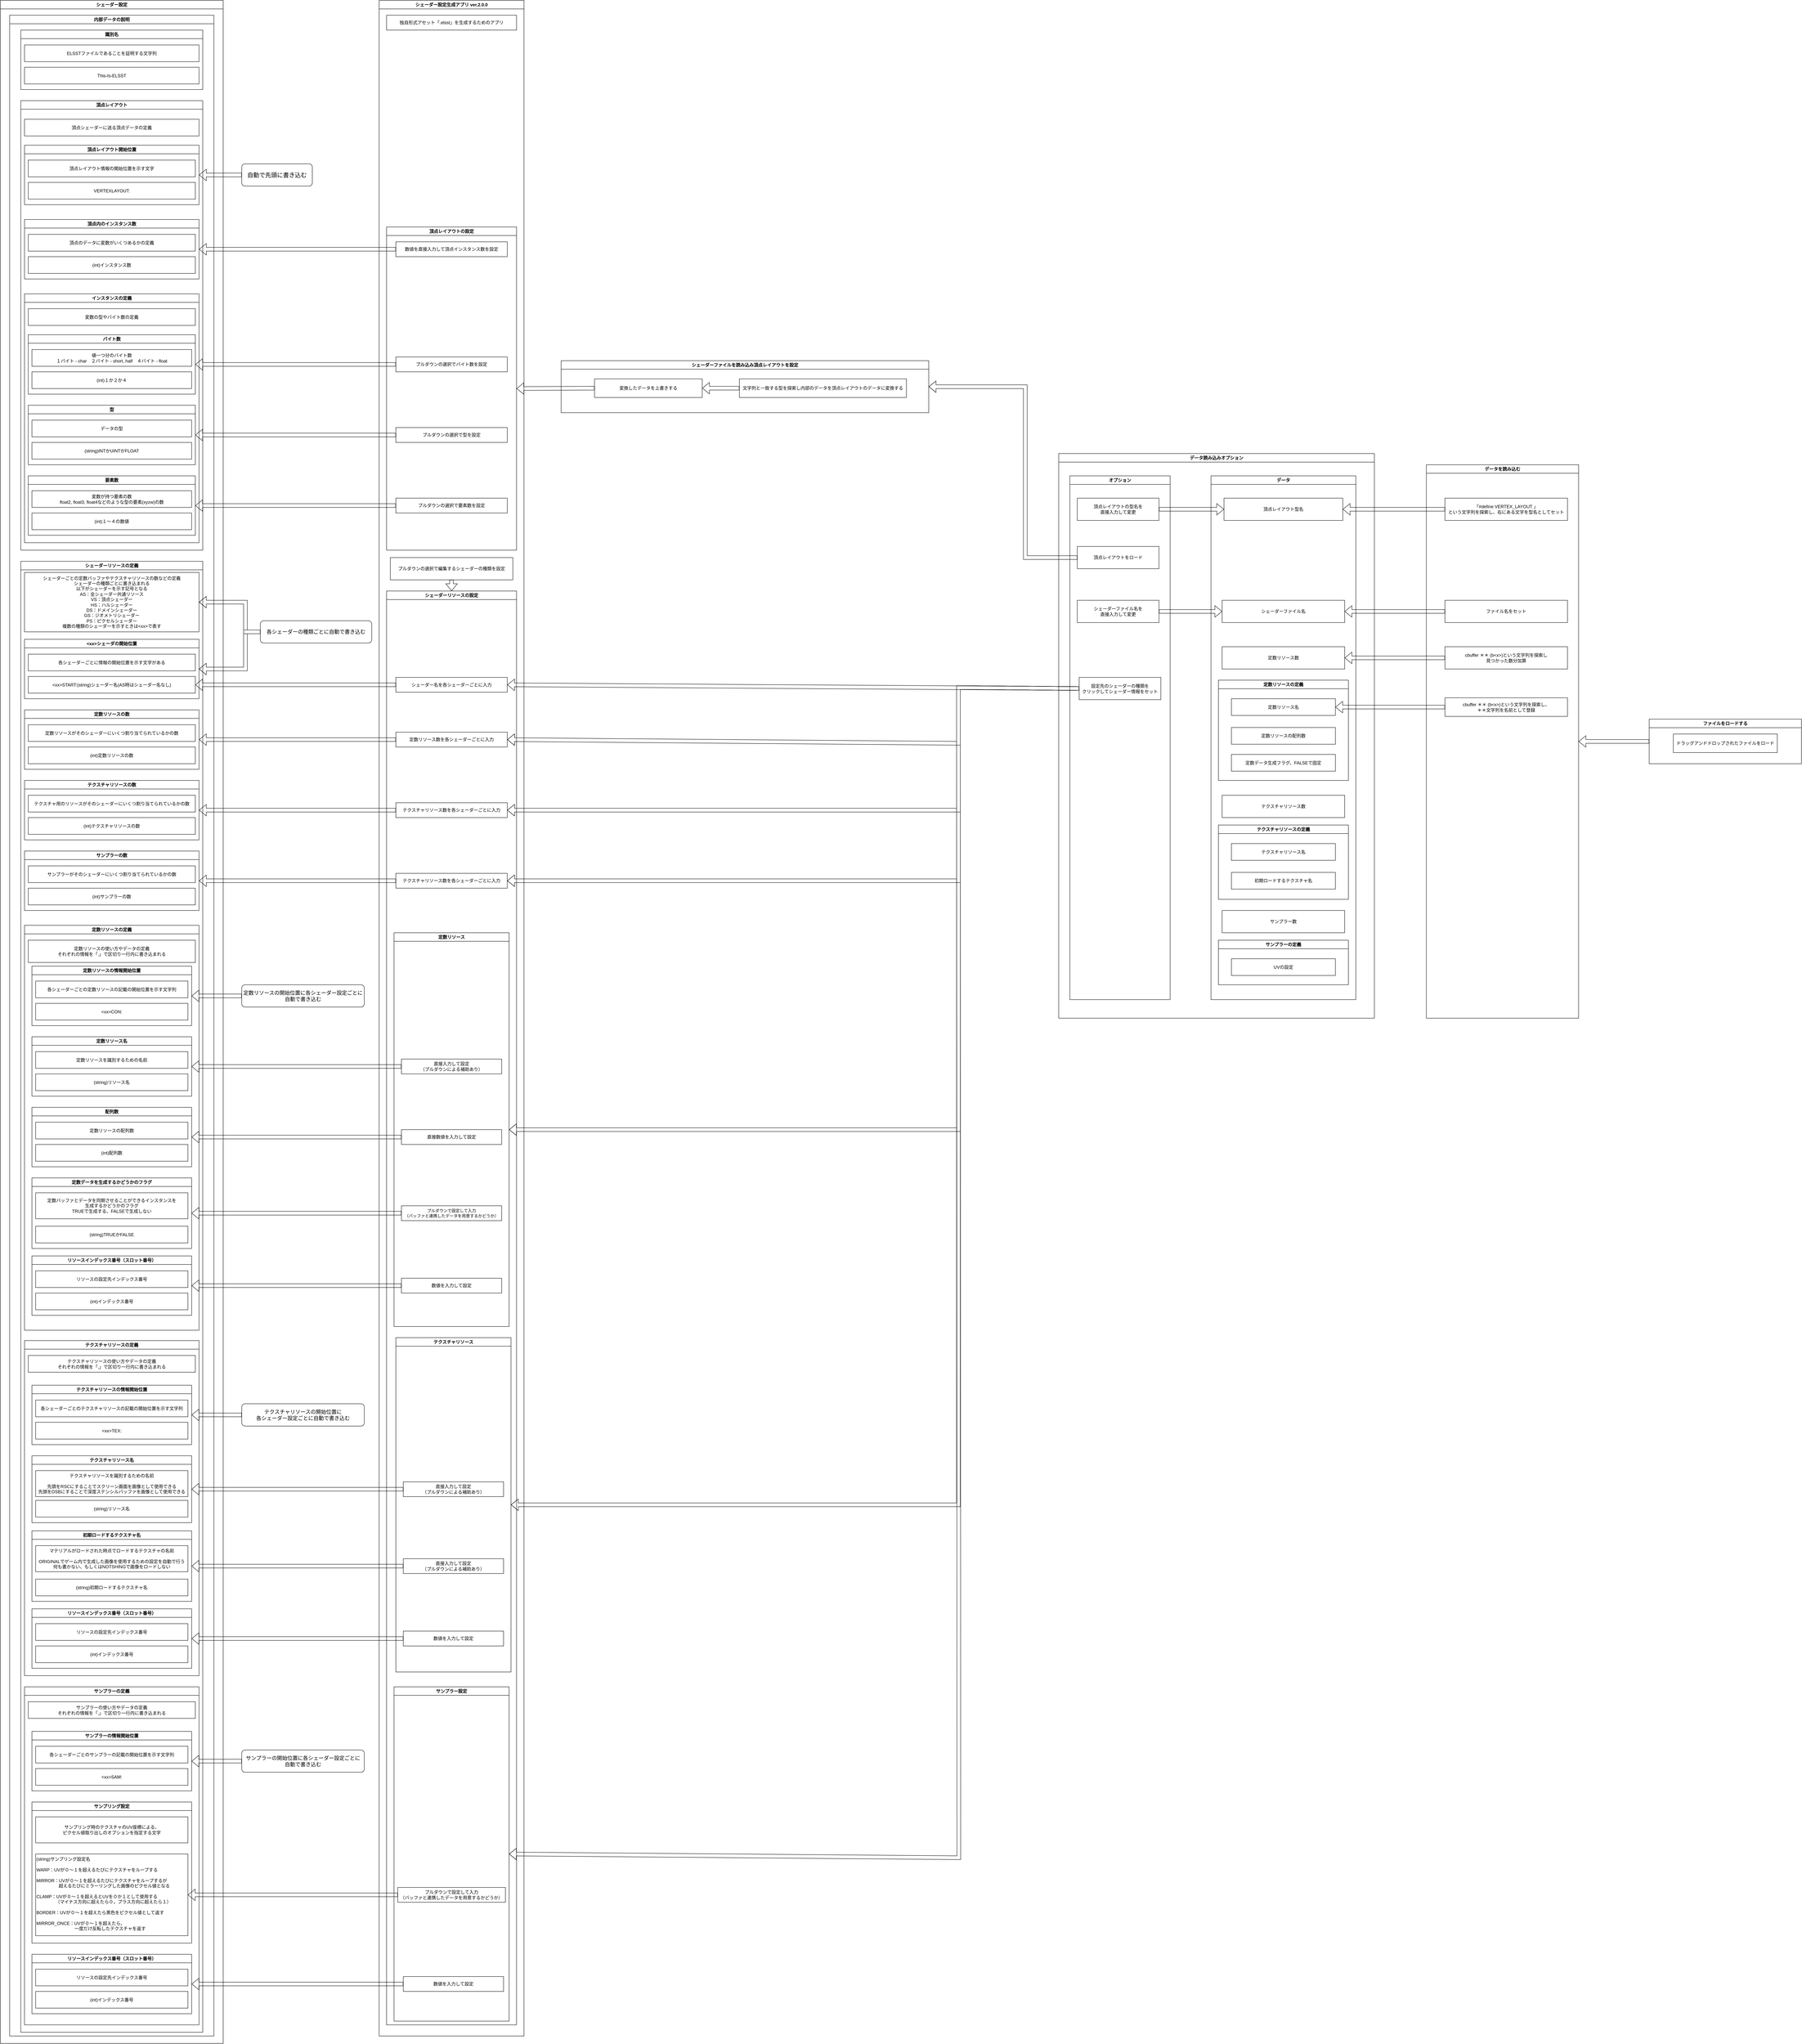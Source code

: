 <mxfile version="24.7.5" pages="2">
  <diagram id="hhu_pMnJJqmqjzmJBWmp" name="シェーダー設定生成アプリ ver.2.0.0">
    <mxGraphModel dx="2261" dy="836" grid="1" gridSize="10" guides="1" tooltips="1" connect="1" arrows="1" fold="1" page="1" pageScale="1" pageWidth="827" pageHeight="1169" math="0" shadow="0">
      <root>
        <mxCell id="0" />
        <mxCell id="1" parent="0" />
        <mxCell id="CF-7h3WglUDKFmlknMpn-1" value="シェーダー設定生成アプリ ver.2.0.0" style="swimlane;whiteSpace=wrap;html=1;swimlaneFillColor=default;startSize=23;" parent="1" vertex="1">
          <mxGeometry x="260" y="80" width="390" height="5480" as="geometry" />
        </mxCell>
        <mxCell id="CF-7h3WglUDKFmlknMpn-2" value="独自形式アセット「.elsst」を生成するためのアプリ" style="rounded=0;whiteSpace=wrap;html=1;" parent="CF-7h3WglUDKFmlknMpn-1" vertex="1">
          <mxGeometry x="20" y="40" width="350" height="40" as="geometry" />
        </mxCell>
        <mxCell id="CF-7h3WglUDKFmlknMpn-3" value="頂点レイアウトの設定" style="swimlane;whiteSpace=wrap;html=1;" parent="CF-7h3WglUDKFmlknMpn-1" vertex="1">
          <mxGeometry x="20" y="610" width="350" height="870" as="geometry" />
        </mxCell>
        <mxCell id="CF-7h3WglUDKFmlknMpn-4" value="数値を直接入力して頂点インスタンス数を設定" style="rounded=0;whiteSpace=wrap;html=1;" parent="CF-7h3WglUDKFmlknMpn-3" vertex="1">
          <mxGeometry x="25" y="40" width="300" height="40" as="geometry" />
        </mxCell>
        <mxCell id="CF-7h3WglUDKFmlknMpn-5" value="プルダウンの選択でバイト数を設定" style="rounded=0;whiteSpace=wrap;html=1;" parent="CF-7h3WglUDKFmlknMpn-3" vertex="1">
          <mxGeometry x="25" y="350" width="300" height="40" as="geometry" />
        </mxCell>
        <mxCell id="CF-7h3WglUDKFmlknMpn-6" value="プルダウンの選択で型を設定" style="rounded=0;whiteSpace=wrap;html=1;" parent="CF-7h3WglUDKFmlknMpn-3" vertex="1">
          <mxGeometry x="25" y="540" width="300" height="40" as="geometry" />
        </mxCell>
        <mxCell id="CF-7h3WglUDKFmlknMpn-7" value="プルダウンの選択で要素数を設定" style="rounded=0;whiteSpace=wrap;html=1;" parent="CF-7h3WglUDKFmlknMpn-3" vertex="1">
          <mxGeometry x="25" y="730" width="300" height="40" as="geometry" />
        </mxCell>
        <mxCell id="CF-7h3WglUDKFmlknMpn-8" value="シェーダーリソースの設定" style="swimlane;whiteSpace=wrap;html=1;" parent="CF-7h3WglUDKFmlknMpn-1" vertex="1">
          <mxGeometry x="20" y="1590" width="350" height="3860" as="geometry" />
        </mxCell>
        <mxCell id="CF-7h3WglUDKFmlknMpn-9" value="定数リソース数を各シェーダーごとに入力" style="rounded=0;whiteSpace=wrap;html=1;" parent="CF-7h3WglUDKFmlknMpn-8" vertex="1">
          <mxGeometry x="25" y="380" width="300" height="40" as="geometry" />
        </mxCell>
        <mxCell id="CF-7h3WglUDKFmlknMpn-10" value="テクスチャリソース数を各シェーダーごとに入力" style="rounded=0;whiteSpace=wrap;html=1;" parent="CF-7h3WglUDKFmlknMpn-8" vertex="1">
          <mxGeometry x="25" y="570" width="300" height="40" as="geometry" />
        </mxCell>
        <mxCell id="CF-7h3WglUDKFmlknMpn-11" value="テクスチャリソース数を各シェーダーごとに入力" style="rounded=0;whiteSpace=wrap;html=1;" parent="CF-7h3WglUDKFmlknMpn-8" vertex="1">
          <mxGeometry x="25" y="760" width="300" height="40" as="geometry" />
        </mxCell>
        <mxCell id="CF-7h3WglUDKFmlknMpn-12" value="定数リソース" style="swimlane;whiteSpace=wrap;html=1;" parent="CF-7h3WglUDKFmlknMpn-8" vertex="1">
          <mxGeometry x="20" y="920" width="310" height="1060" as="geometry" />
        </mxCell>
        <mxCell id="CF-7h3WglUDKFmlknMpn-13" value="直接入力して設定&lt;br&gt;（プルダウンによる補助あり）" style="rounded=0;whiteSpace=wrap;html=1;" parent="CF-7h3WglUDKFmlknMpn-12" vertex="1">
          <mxGeometry x="20" y="340" width="270" height="40" as="geometry" />
        </mxCell>
        <mxCell id="CF-7h3WglUDKFmlknMpn-14" value="直接数値を入力して設定" style="rounded=0;whiteSpace=wrap;html=1;" parent="CF-7h3WglUDKFmlknMpn-12" vertex="1">
          <mxGeometry x="20" y="530" width="270" height="40" as="geometry" />
        </mxCell>
        <mxCell id="CF-7h3WglUDKFmlknMpn-15" value="プルダウンで設定して入力&lt;br style=&quot;font-size: 11px;&quot;&gt;（バッファと連携したデータを用意するかどうか）" style="rounded=0;whiteSpace=wrap;html=1;fontSize=11;" parent="CF-7h3WglUDKFmlknMpn-12" vertex="1">
          <mxGeometry x="20" y="735" width="270" height="40" as="geometry" />
        </mxCell>
        <mxCell id="dttrYPY9hNpv8ZhZ3Lx_-5" value="数値を入力して設定" style="rounded=0;whiteSpace=wrap;html=1;" parent="CF-7h3WglUDKFmlknMpn-12" vertex="1">
          <mxGeometry x="20" y="930" width="270" height="40" as="geometry" />
        </mxCell>
        <mxCell id="CF-7h3WglUDKFmlknMpn-16" value="テクスチャリソース" style="swimlane;whiteSpace=wrap;html=1;" parent="CF-7h3WglUDKFmlknMpn-8" vertex="1">
          <mxGeometry x="25" y="2010" width="310" height="900" as="geometry" />
        </mxCell>
        <mxCell id="CF-7h3WglUDKFmlknMpn-17" value="直接入力して設定&lt;br&gt;（プルダウンによる補助あり）" style="rounded=0;whiteSpace=wrap;html=1;" parent="CF-7h3WglUDKFmlknMpn-16" vertex="1">
          <mxGeometry x="20" y="388" width="270" height="40" as="geometry" />
        </mxCell>
        <mxCell id="CF-7h3WglUDKFmlknMpn-18" value="直接入力して設定&lt;br&gt;（プルダウンによる補助あり）" style="rounded=0;whiteSpace=wrap;html=1;" parent="CF-7h3WglUDKFmlknMpn-16" vertex="1">
          <mxGeometry x="20" y="595" width="270" height="40" as="geometry" />
        </mxCell>
        <mxCell id="dttrYPY9hNpv8ZhZ3Lx_-10" value="数値を入力して設定" style="rounded=0;whiteSpace=wrap;html=1;" parent="CF-7h3WglUDKFmlknMpn-16" vertex="1">
          <mxGeometry x="20" y="790" width="270" height="40" as="geometry" />
        </mxCell>
        <mxCell id="CF-7h3WglUDKFmlknMpn-19" value="サンプラー設定" style="swimlane;whiteSpace=wrap;html=1;" parent="CF-7h3WglUDKFmlknMpn-8" vertex="1">
          <mxGeometry x="20" y="2950" width="310" height="900" as="geometry" />
        </mxCell>
        <mxCell id="CF-7h3WglUDKFmlknMpn-20" value="プルダウンで設定して入力&lt;br&gt;（バッファと連携したデータを用意するかどうか）" style="rounded=0;whiteSpace=wrap;html=1;" parent="CF-7h3WglUDKFmlknMpn-19" vertex="1">
          <mxGeometry x="10" y="540" width="290" height="40" as="geometry" />
        </mxCell>
        <mxCell id="CF-7h3WglUDKFmlknMpn-21" value="プルダウンの選択で編集するシェーダーの種類を設定" style="rounded=0;whiteSpace=wrap;html=1;" parent="CF-7h3WglUDKFmlknMpn-1" vertex="1">
          <mxGeometry x="30" y="1500" width="330" height="60" as="geometry" />
        </mxCell>
        <mxCell id="CF-7h3WglUDKFmlknMpn-22" value="" style="shape=flexArrow;endArrow=classic;html=1;rounded=0;exitX=0.5;exitY=1;exitDx=0;exitDy=0;entryX=0.5;entryY=0;entryDx=0;entryDy=0;" parent="CF-7h3WglUDKFmlknMpn-1" source="CF-7h3WglUDKFmlknMpn-21" target="CF-7h3WglUDKFmlknMpn-8" edge="1">
          <mxGeometry width="50" height="50" relative="1" as="geometry">
            <mxPoint x="240" y="1790" as="sourcePoint" />
            <mxPoint x="-290" y="1790" as="targetPoint" />
          </mxGeometry>
        </mxCell>
        <mxCell id="CF-7h3WglUDKFmlknMpn-23" value="シェーダー設定" style="swimlane;whiteSpace=wrap;html=1;swimlaneFillColor=default;" parent="1" vertex="1">
          <mxGeometry x="-760" y="80" width="600" height="5500" as="geometry" />
        </mxCell>
        <mxCell id="CF-7h3WglUDKFmlknMpn-24" value="内部データの説明" style="swimlane;whiteSpace=wrap;html=1;swimlaneFillColor=default;" parent="CF-7h3WglUDKFmlknMpn-23" vertex="1">
          <mxGeometry x="25" y="40" width="550" height="5440" as="geometry" />
        </mxCell>
        <mxCell id="CF-7h3WglUDKFmlknMpn-25" value="識別名" style="swimlane;whiteSpace=wrap;html=1;swimlaneFillColor=default;" parent="CF-7h3WglUDKFmlknMpn-24" vertex="1">
          <mxGeometry x="30" y="40" width="490" height="160" as="geometry" />
        </mxCell>
        <mxCell id="CF-7h3WglUDKFmlknMpn-26" value="ELSSTファイルであることを証明する文字列" style="rounded=0;whiteSpace=wrap;html=1;" parent="CF-7h3WglUDKFmlknMpn-25" vertex="1">
          <mxGeometry x="10" y="40" width="470" height="45" as="geometry" />
        </mxCell>
        <mxCell id="CF-7h3WglUDKFmlknMpn-27" value="This-Is-ELSST" style="rounded=0;whiteSpace=wrap;html=1;" parent="CF-7h3WglUDKFmlknMpn-25" vertex="1">
          <mxGeometry x="10" y="100" width="470" height="45" as="geometry" />
        </mxCell>
        <mxCell id="CF-7h3WglUDKFmlknMpn-28" value="頂点レイアウト" style="swimlane;whiteSpace=wrap;html=1;swimlaneFillColor=default;" parent="CF-7h3WglUDKFmlknMpn-24" vertex="1">
          <mxGeometry x="30" y="230" width="490" height="1210" as="geometry" />
        </mxCell>
        <mxCell id="CF-7h3WglUDKFmlknMpn-29" value="頂点レイアウト開始位置" style="swimlane;whiteSpace=wrap;html=1;swimlaneFillColor=default;" parent="CF-7h3WglUDKFmlknMpn-28" vertex="1">
          <mxGeometry x="10" y="120" width="470" height="160" as="geometry" />
        </mxCell>
        <mxCell id="CF-7h3WglUDKFmlknMpn-30" value="頂点レイアウト情報の開始位置を示す文字" style="rounded=0;whiteSpace=wrap;html=1;" parent="CF-7h3WglUDKFmlknMpn-29" vertex="1">
          <mxGeometry x="10" y="40" width="450" height="45" as="geometry" />
        </mxCell>
        <mxCell id="CF-7h3WglUDKFmlknMpn-31" value="VERTEXLAYOUT:" style="rounded=0;whiteSpace=wrap;html=1;" parent="CF-7h3WglUDKFmlknMpn-29" vertex="1">
          <mxGeometry x="10" y="100" width="450" height="45" as="geometry" />
        </mxCell>
        <mxCell id="CF-7h3WglUDKFmlknMpn-32" value="頂点内のインスタンス数" style="swimlane;whiteSpace=wrap;html=1;swimlaneFillColor=default;" parent="CF-7h3WglUDKFmlknMpn-28" vertex="1">
          <mxGeometry x="10" y="320" width="470" height="160" as="geometry" />
        </mxCell>
        <mxCell id="CF-7h3WglUDKFmlknMpn-33" value="頂点のデータに変数がいくつあるかの定義" style="rounded=0;whiteSpace=wrap;html=1;" parent="CF-7h3WglUDKFmlknMpn-32" vertex="1">
          <mxGeometry x="10" y="40" width="450" height="45" as="geometry" />
        </mxCell>
        <mxCell id="CF-7h3WglUDKFmlknMpn-34" value="(int)インスタンス数" style="rounded=0;whiteSpace=wrap;html=1;" parent="CF-7h3WglUDKFmlknMpn-32" vertex="1">
          <mxGeometry x="10" y="100" width="450" height="45" as="geometry" />
        </mxCell>
        <mxCell id="CF-7h3WglUDKFmlknMpn-35" value="インスタンスの定義" style="swimlane;whiteSpace=wrap;html=1;swimlaneFillColor=default;" parent="CF-7h3WglUDKFmlknMpn-28" vertex="1">
          <mxGeometry x="10" y="520" width="470" height="670" as="geometry" />
        </mxCell>
        <mxCell id="CF-7h3WglUDKFmlknMpn-36" value="変数の型やバイト数の定義" style="rounded=0;whiteSpace=wrap;html=1;" parent="CF-7h3WglUDKFmlknMpn-35" vertex="1">
          <mxGeometry x="10" y="40" width="450" height="45" as="geometry" />
        </mxCell>
        <mxCell id="CF-7h3WglUDKFmlknMpn-37" value="バイト数" style="swimlane;whiteSpace=wrap;html=1;swimlaneFillColor=default;" parent="CF-7h3WglUDKFmlknMpn-35" vertex="1">
          <mxGeometry x="10" y="110" width="450" height="160" as="geometry" />
        </mxCell>
        <mxCell id="CF-7h3WglUDKFmlknMpn-38" value="値一つ分のバイト数&lt;br&gt;１バイト - char　２バイト - short, half　４バイト - float" style="rounded=0;whiteSpace=wrap;html=1;" parent="CF-7h3WglUDKFmlknMpn-37" vertex="1">
          <mxGeometry x="10" y="40" width="430" height="45" as="geometry" />
        </mxCell>
        <mxCell id="CF-7h3WglUDKFmlknMpn-39" value="(int)１か２か４" style="rounded=0;whiteSpace=wrap;html=1;" parent="CF-7h3WglUDKFmlknMpn-37" vertex="1">
          <mxGeometry x="10" y="100" width="430" height="45" as="geometry" />
        </mxCell>
        <mxCell id="CF-7h3WglUDKFmlknMpn-40" value="型" style="swimlane;whiteSpace=wrap;html=1;swimlaneFillColor=default;" parent="CF-7h3WglUDKFmlknMpn-35" vertex="1">
          <mxGeometry x="10" y="300" width="450" height="160" as="geometry" />
        </mxCell>
        <mxCell id="CF-7h3WglUDKFmlknMpn-41" value="データの型" style="rounded=0;whiteSpace=wrap;html=1;" parent="CF-7h3WglUDKFmlknMpn-40" vertex="1">
          <mxGeometry x="10" y="40" width="430" height="45" as="geometry" />
        </mxCell>
        <mxCell id="CF-7h3WglUDKFmlknMpn-42" value="(string)INTかUINTかFLOAT" style="rounded=0;whiteSpace=wrap;html=1;" parent="CF-7h3WglUDKFmlknMpn-40" vertex="1">
          <mxGeometry x="10" y="100" width="430" height="45" as="geometry" />
        </mxCell>
        <mxCell id="CF-7h3WglUDKFmlknMpn-43" value="要素数" style="swimlane;whiteSpace=wrap;html=1;swimlaneFillColor=default;" parent="CF-7h3WglUDKFmlknMpn-35" vertex="1">
          <mxGeometry x="10" y="490" width="450" height="160" as="geometry" />
        </mxCell>
        <mxCell id="CF-7h3WglUDKFmlknMpn-44" value="変数が持つ要素の数&lt;br&gt;float2, float3, float4などのような型の要素(xyzw)の数" style="rounded=0;whiteSpace=wrap;html=1;" parent="CF-7h3WglUDKFmlknMpn-43" vertex="1">
          <mxGeometry x="10" y="40" width="430" height="45" as="geometry" />
        </mxCell>
        <mxCell id="CF-7h3WglUDKFmlknMpn-45" value="(int)１～４の数値" style="rounded=0;whiteSpace=wrap;html=1;" parent="CF-7h3WglUDKFmlknMpn-43" vertex="1">
          <mxGeometry x="10" y="100" width="430" height="45" as="geometry" />
        </mxCell>
        <mxCell id="CF-7h3WglUDKFmlknMpn-46" value="頂点シェーダーに送る頂点データの定義" style="rounded=0;whiteSpace=wrap;html=1;" parent="CF-7h3WglUDKFmlknMpn-28" vertex="1">
          <mxGeometry x="10" y="50" width="470" height="45" as="geometry" />
        </mxCell>
        <mxCell id="CF-7h3WglUDKFmlknMpn-47" value="シェーダーリソースの定義" style="swimlane;whiteSpace=wrap;html=1;swimlaneFillColor=default;" parent="CF-7h3WglUDKFmlknMpn-24" vertex="1">
          <mxGeometry x="30" y="1470" width="490" height="3960" as="geometry" />
        </mxCell>
        <mxCell id="CF-7h3WglUDKFmlknMpn-48" value="シェーダーごとの定数バッファやテクスチャリソースの数などの定義&lt;br&gt;シェーダーの種類ごとに書き込まれる&lt;br&gt;以下がシェーダーを示す記号となる&lt;br&gt;AS：全シェーダー共通リソース&lt;br&gt;VS：頂点シェーダー&lt;br&gt;HS：ハルシェーダー&lt;br&gt;DS：ドメインシェーダー&lt;br&gt;GS：ジオメトリシェーダー&lt;br&gt;PS：ピクセルシェーダー&lt;br&gt;複数の種類のシェーダーを示すときは&amp;lt;xx&amp;gt;で表す" style="rounded=0;whiteSpace=wrap;html=1;" parent="CF-7h3WglUDKFmlknMpn-47" vertex="1">
          <mxGeometry x="10" y="30" width="470" height="160" as="geometry" />
        </mxCell>
        <mxCell id="CF-7h3WglUDKFmlknMpn-49" value="&amp;lt;xx&amp;gt;シェーダの開始位置" style="swimlane;whiteSpace=wrap;html=1;swimlaneFillColor=default;" parent="CF-7h3WglUDKFmlknMpn-47" vertex="1">
          <mxGeometry x="10" y="210" width="470" height="160" as="geometry" />
        </mxCell>
        <mxCell id="CF-7h3WglUDKFmlknMpn-50" value="各シェーダーごとに情報の開始位置を示す文字がある" style="rounded=0;whiteSpace=wrap;html=1;" parent="CF-7h3WglUDKFmlknMpn-49" vertex="1">
          <mxGeometry x="10" y="40" width="450" height="45" as="geometry" />
        </mxCell>
        <mxCell id="CF-7h3WglUDKFmlknMpn-51" value="&amp;lt;xx&amp;gt;START:(string)シェーダー名(AS時はシェーダー名なし)" style="rounded=0;whiteSpace=wrap;html=1;" parent="CF-7h3WglUDKFmlknMpn-49" vertex="1">
          <mxGeometry x="10" y="100" width="450" height="45" as="geometry" />
        </mxCell>
        <mxCell id="CF-7h3WglUDKFmlknMpn-52" value="定数リソースの数" style="swimlane;whiteSpace=wrap;html=1;swimlaneFillColor=default;" parent="CF-7h3WglUDKFmlknMpn-47" vertex="1">
          <mxGeometry x="10" y="400" width="470" height="160" as="geometry" />
        </mxCell>
        <mxCell id="CF-7h3WglUDKFmlknMpn-53" value="定数リソースがそのシェーダーにいくつ割り当てられているかの数" style="rounded=0;whiteSpace=wrap;html=1;" parent="CF-7h3WglUDKFmlknMpn-52" vertex="1">
          <mxGeometry x="10" y="40" width="450" height="45" as="geometry" />
        </mxCell>
        <mxCell id="CF-7h3WglUDKFmlknMpn-54" value="(int)定数リソースの数" style="rounded=0;whiteSpace=wrap;html=1;" parent="CF-7h3WglUDKFmlknMpn-52" vertex="1">
          <mxGeometry x="10" y="100" width="450" height="45" as="geometry" />
        </mxCell>
        <mxCell id="CF-7h3WglUDKFmlknMpn-55" value="テクスチャリソースの数" style="swimlane;whiteSpace=wrap;html=1;swimlaneFillColor=default;" parent="CF-7h3WglUDKFmlknMpn-47" vertex="1">
          <mxGeometry x="10" y="590" width="470" height="160" as="geometry" />
        </mxCell>
        <mxCell id="CF-7h3WglUDKFmlknMpn-56" value="テクスチャ用のリソースがそのシェーダーにいくつ割り当てられているかの数" style="rounded=0;whiteSpace=wrap;html=1;" parent="CF-7h3WglUDKFmlknMpn-55" vertex="1">
          <mxGeometry x="10" y="40" width="450" height="45" as="geometry" />
        </mxCell>
        <mxCell id="CF-7h3WglUDKFmlknMpn-57" value="(int)テクスチャリソースの数" style="rounded=0;whiteSpace=wrap;html=1;" parent="CF-7h3WglUDKFmlknMpn-55" vertex="1">
          <mxGeometry x="10" y="100" width="450" height="45" as="geometry" />
        </mxCell>
        <mxCell id="CF-7h3WglUDKFmlknMpn-58" value="サンプラーの数" style="swimlane;whiteSpace=wrap;html=1;swimlaneFillColor=default;" parent="CF-7h3WglUDKFmlknMpn-47" vertex="1">
          <mxGeometry x="10" y="780" width="470" height="160" as="geometry" />
        </mxCell>
        <mxCell id="CF-7h3WglUDKFmlknMpn-59" value="サンプラーがそのシェーダーにいくつ割り当てられているかの数" style="rounded=0;whiteSpace=wrap;html=1;" parent="CF-7h3WglUDKFmlknMpn-58" vertex="1">
          <mxGeometry x="10" y="40" width="450" height="45" as="geometry" />
        </mxCell>
        <mxCell id="CF-7h3WglUDKFmlknMpn-60" value="(int)サンプラーの数" style="rounded=0;whiteSpace=wrap;html=1;" parent="CF-7h3WglUDKFmlknMpn-58" vertex="1">
          <mxGeometry x="10" y="100" width="450" height="45" as="geometry" />
        </mxCell>
        <mxCell id="CF-7h3WglUDKFmlknMpn-61" value="定数リソースの定義" style="swimlane;whiteSpace=wrap;html=1;swimlaneFillColor=default;" parent="CF-7h3WglUDKFmlknMpn-47" vertex="1">
          <mxGeometry x="10" y="980" width="470" height="1090" as="geometry" />
        </mxCell>
        <mxCell id="CF-7h3WglUDKFmlknMpn-62" value="定数リソースの使い方やデータの定義&lt;br&gt;それぞれの情報を「,」で区切り一行内に書き込まれる" style="rounded=0;whiteSpace=wrap;html=1;" parent="CF-7h3WglUDKFmlknMpn-61" vertex="1">
          <mxGeometry x="10" y="40" width="450" height="60" as="geometry" />
        </mxCell>
        <mxCell id="CF-7h3WglUDKFmlknMpn-63" value="定数リソース名" style="swimlane;whiteSpace=wrap;html=1;swimlaneFillColor=default;" parent="CF-7h3WglUDKFmlknMpn-61" vertex="1">
          <mxGeometry x="20" y="300" width="430" height="160" as="geometry" />
        </mxCell>
        <mxCell id="CF-7h3WglUDKFmlknMpn-64" value="定数リソースを識別するための名前" style="rounded=0;whiteSpace=wrap;html=1;" parent="CF-7h3WglUDKFmlknMpn-63" vertex="1">
          <mxGeometry x="10" y="40" width="410" height="45" as="geometry" />
        </mxCell>
        <mxCell id="CF-7h3WglUDKFmlknMpn-65" value="(string)リソース名" style="rounded=0;whiteSpace=wrap;html=1;" parent="CF-7h3WglUDKFmlknMpn-63" vertex="1">
          <mxGeometry x="10" y="100" width="410" height="45" as="geometry" />
        </mxCell>
        <mxCell id="CF-7h3WglUDKFmlknMpn-66" value="配列数" style="swimlane;whiteSpace=wrap;html=1;swimlaneFillColor=default;" parent="CF-7h3WglUDKFmlknMpn-61" vertex="1">
          <mxGeometry x="20" y="490" width="430" height="160" as="geometry" />
        </mxCell>
        <mxCell id="CF-7h3WglUDKFmlknMpn-67" value="定数リソースの配列数" style="rounded=0;whiteSpace=wrap;html=1;" parent="CF-7h3WglUDKFmlknMpn-66" vertex="1">
          <mxGeometry x="10" y="40" width="410" height="45" as="geometry" />
        </mxCell>
        <mxCell id="CF-7h3WglUDKFmlknMpn-68" value="(int)配列数" style="rounded=0;whiteSpace=wrap;html=1;" parent="CF-7h3WglUDKFmlknMpn-66" vertex="1">
          <mxGeometry x="10" y="100" width="410" height="45" as="geometry" />
        </mxCell>
        <mxCell id="CF-7h3WglUDKFmlknMpn-69" value="定数データを生成するかどうかのフラグ" style="swimlane;whiteSpace=wrap;html=1;swimlaneFillColor=default;" parent="CF-7h3WglUDKFmlknMpn-61" vertex="1">
          <mxGeometry x="20" y="680" width="430" height="190" as="geometry" />
        </mxCell>
        <mxCell id="CF-7h3WglUDKFmlknMpn-70" value="定数バッファとデータを同期させることができるインスタンスを&lt;br&gt;生成するかどうかのフラグ&lt;br&gt;TRUEで生成する、FALSEで生成しない" style="rounded=0;whiteSpace=wrap;html=1;" parent="CF-7h3WglUDKFmlknMpn-69" vertex="1">
          <mxGeometry x="10" y="40" width="410" height="70" as="geometry" />
        </mxCell>
        <mxCell id="CF-7h3WglUDKFmlknMpn-71" value="(string)TRUEかFALSE" style="rounded=0;whiteSpace=wrap;html=1;" parent="CF-7h3WglUDKFmlknMpn-69" vertex="1">
          <mxGeometry x="10" y="130" width="410" height="45" as="geometry" />
        </mxCell>
        <mxCell id="CF-7h3WglUDKFmlknMpn-72" value="定数リソースの情報開始位置" style="swimlane;whiteSpace=wrap;html=1;swimlaneFillColor=default;" parent="CF-7h3WglUDKFmlknMpn-61" vertex="1">
          <mxGeometry x="20" y="110" width="430" height="160" as="geometry" />
        </mxCell>
        <mxCell id="CF-7h3WglUDKFmlknMpn-73" value="各シェーダーごとの定数リソースの記載の開始位置を示す文字列" style="rounded=0;whiteSpace=wrap;html=1;" parent="CF-7h3WglUDKFmlknMpn-72" vertex="1">
          <mxGeometry x="10" y="40" width="410" height="45" as="geometry" />
        </mxCell>
        <mxCell id="CF-7h3WglUDKFmlknMpn-74" value="&amp;lt;xx&amp;gt;CON:" style="rounded=0;whiteSpace=wrap;html=1;" parent="CF-7h3WglUDKFmlknMpn-72" vertex="1">
          <mxGeometry x="10" y="100" width="410" height="45" as="geometry" />
        </mxCell>
        <mxCell id="dttrYPY9hNpv8ZhZ3Lx_-1" value="リソースインデックス番号（スロット番号）" style="swimlane;whiteSpace=wrap;html=1;swimlaneFillColor=default;" parent="CF-7h3WglUDKFmlknMpn-61" vertex="1">
          <mxGeometry x="20" y="890" width="430" height="160" as="geometry" />
        </mxCell>
        <mxCell id="dttrYPY9hNpv8ZhZ3Lx_-2" value="リソースの設定先インデックス番号" style="rounded=0;whiteSpace=wrap;html=1;" parent="dttrYPY9hNpv8ZhZ3Lx_-1" vertex="1">
          <mxGeometry x="10" y="40" width="410" height="45" as="geometry" />
        </mxCell>
        <mxCell id="dttrYPY9hNpv8ZhZ3Lx_-3" value="(int)インデックス番号" style="rounded=0;whiteSpace=wrap;html=1;" parent="dttrYPY9hNpv8ZhZ3Lx_-1" vertex="1">
          <mxGeometry x="10" y="100" width="410" height="45" as="geometry" />
        </mxCell>
        <mxCell id="CF-7h3WglUDKFmlknMpn-75" value="テクスチャリソースの定義" style="swimlane;whiteSpace=wrap;html=1;swimlaneFillColor=default;" parent="CF-7h3WglUDKFmlknMpn-47" vertex="1">
          <mxGeometry x="10" y="2098" width="470" height="902" as="geometry" />
        </mxCell>
        <mxCell id="CF-7h3WglUDKFmlknMpn-76" value="テクスチャリソースの使い方やデータの定義&lt;br&gt;それぞれの情報を「,」で区切り一行内に書き込まれる" style="rounded=0;whiteSpace=wrap;html=1;" parent="CF-7h3WglUDKFmlknMpn-75" vertex="1">
          <mxGeometry x="10" y="40" width="450" height="45" as="geometry" />
        </mxCell>
        <mxCell id="CF-7h3WglUDKFmlknMpn-77" value="テクスチャリソース名" style="swimlane;whiteSpace=wrap;html=1;swimlaneFillColor=default;" parent="CF-7h3WglUDKFmlknMpn-75" vertex="1">
          <mxGeometry x="20" y="310" width="430" height="180" as="geometry" />
        </mxCell>
        <mxCell id="CF-7h3WglUDKFmlknMpn-78" value="テクスチャリソースを識別するための名前&lt;br&gt;&lt;br&gt;先頭をRSCにすることでスクリーン画面を画像として使用できる&lt;br&gt;先頭をDSBにすることで深度ステンシルバッファを画像として使用できる" style="rounded=0;whiteSpace=wrap;html=1;" parent="CF-7h3WglUDKFmlknMpn-77" vertex="1">
          <mxGeometry x="10" y="40" width="410" height="70" as="geometry" />
        </mxCell>
        <mxCell id="CF-7h3WglUDKFmlknMpn-79" value="(string)リソース名" style="rounded=0;whiteSpace=wrap;html=1;" parent="CF-7h3WglUDKFmlknMpn-77" vertex="1">
          <mxGeometry x="10" y="120" width="410" height="45" as="geometry" />
        </mxCell>
        <mxCell id="CF-7h3WglUDKFmlknMpn-80" value="初期ロードするテクスチャ名" style="swimlane;whiteSpace=wrap;html=1;swimlaneFillColor=default;" parent="CF-7h3WglUDKFmlknMpn-75" vertex="1">
          <mxGeometry x="20" y="512" width="430" height="190" as="geometry" />
        </mxCell>
        <mxCell id="CF-7h3WglUDKFmlknMpn-81" value="マテリアルがロードされた時点でロードするテクスチャの名前&lt;br&gt;&lt;br&gt;ORIGINALでゲーム内で生成した画像を使用するための設定を自動で行う&lt;br&gt;何も書かない、もしくはNOTSHINGで画像をロードしない" style="rounded=0;whiteSpace=wrap;html=1;" parent="CF-7h3WglUDKFmlknMpn-80" vertex="1">
          <mxGeometry x="10" y="40" width="410" height="70" as="geometry" />
        </mxCell>
        <mxCell id="CF-7h3WglUDKFmlknMpn-82" value="(string)初期ロードするテクスチャ名" style="rounded=0;whiteSpace=wrap;html=1;" parent="CF-7h3WglUDKFmlknMpn-80" vertex="1">
          <mxGeometry x="10" y="130" width="410" height="45" as="geometry" />
        </mxCell>
        <mxCell id="CF-7h3WglUDKFmlknMpn-83" value="テクスチャリソースの情報開始位置" style="swimlane;whiteSpace=wrap;html=1;swimlaneFillColor=default;" parent="CF-7h3WglUDKFmlknMpn-75" vertex="1">
          <mxGeometry x="20" y="120" width="430" height="160" as="geometry" />
        </mxCell>
        <mxCell id="CF-7h3WglUDKFmlknMpn-84" value="各シェーダーごとのテクスチャリソースの記載の開始位置を示す文字列" style="rounded=0;whiteSpace=wrap;html=1;" parent="CF-7h3WglUDKFmlknMpn-83" vertex="1">
          <mxGeometry x="10" y="40" width="410" height="45" as="geometry" />
        </mxCell>
        <mxCell id="CF-7h3WglUDKFmlknMpn-85" value="&amp;lt;xx&amp;gt;TEX:" style="rounded=0;whiteSpace=wrap;html=1;" parent="CF-7h3WglUDKFmlknMpn-83" vertex="1">
          <mxGeometry x="10" y="100" width="410" height="45" as="geometry" />
        </mxCell>
        <mxCell id="dttrYPY9hNpv8ZhZ3Lx_-7" value="リソースインデックス番号（スロット番号）" style="swimlane;whiteSpace=wrap;html=1;swimlaneFillColor=default;" parent="CF-7h3WglUDKFmlknMpn-75" vertex="1">
          <mxGeometry x="20" y="722" width="430" height="160" as="geometry" />
        </mxCell>
        <mxCell id="dttrYPY9hNpv8ZhZ3Lx_-8" value="リソースの設定先インデックス番号" style="rounded=0;whiteSpace=wrap;html=1;" parent="dttrYPY9hNpv8ZhZ3Lx_-7" vertex="1">
          <mxGeometry x="10" y="40" width="410" height="45" as="geometry" />
        </mxCell>
        <mxCell id="dttrYPY9hNpv8ZhZ3Lx_-9" value="(int)インデックス番号" style="rounded=0;whiteSpace=wrap;html=1;" parent="dttrYPY9hNpv8ZhZ3Lx_-7" vertex="1">
          <mxGeometry x="10" y="100" width="410" height="45" as="geometry" />
        </mxCell>
        <mxCell id="CF-7h3WglUDKFmlknMpn-86" value="サンプラーの定義" style="swimlane;whiteSpace=wrap;html=1;swimlaneFillColor=default;" parent="CF-7h3WglUDKFmlknMpn-47" vertex="1">
          <mxGeometry x="10" y="3030" width="470" height="910" as="geometry" />
        </mxCell>
        <mxCell id="CF-7h3WglUDKFmlknMpn-87" value="サンプラーの使い方やデータの定義&lt;br&gt;それぞれの情報を「,」で区切り一行内に書き込まれる" style="rounded=0;whiteSpace=wrap;html=1;" parent="CF-7h3WglUDKFmlknMpn-86" vertex="1">
          <mxGeometry x="10" y="40" width="450" height="45" as="geometry" />
        </mxCell>
        <mxCell id="CF-7h3WglUDKFmlknMpn-88" value="サンプリング設定" style="swimlane;whiteSpace=wrap;html=1;swimlaneFillColor=default;" parent="CF-7h3WglUDKFmlknMpn-86" vertex="1">
          <mxGeometry x="20" y="310" width="430" height="380" as="geometry" />
        </mxCell>
        <mxCell id="CF-7h3WglUDKFmlknMpn-89" value="サンプリング時のテクスチャのUV座標による、&lt;br&gt;ピクセル値取り出しのオプションを指定する文字" style="rounded=0;whiteSpace=wrap;html=1;" parent="CF-7h3WglUDKFmlknMpn-88" vertex="1">
          <mxGeometry x="10" y="40" width="410" height="70" as="geometry" />
        </mxCell>
        <mxCell id="CF-7h3WglUDKFmlknMpn-90" value="(string)サンプリング設定名&lt;br&gt;&lt;br&gt;WARP：UVが０～１を超えるたびにテクスチャをループする&lt;br&gt;&lt;br&gt;MIRROR：UVが０～１を超えるたびにテクスチャをループするが&lt;br&gt;　　　　　超えるたびにミラーリングした画像のピクセル値となる&lt;br&gt;&lt;br&gt;CLAMP：UVが０～１を超えるとUVを０か１として使用する&lt;br&gt;　　　　 （マイナス方向に超えたら０，プラス方向に超えたら１）&lt;br&gt;&lt;br&gt;BORDER：UVが０～１を超えたら黒色をピクセル値として返す&lt;br&gt;&lt;br&gt;MIRROR_ONCE：UVが０～１を超えたら、&lt;br&gt;　　　　　　　　&amp;nbsp; 一度だけ反転したテクスチャを返す" style="rounded=0;whiteSpace=wrap;html=1;verticalAlign=top;align=left;" parent="CF-7h3WglUDKFmlknMpn-88" vertex="1">
          <mxGeometry x="10" y="140" width="410" height="220" as="geometry" />
        </mxCell>
        <mxCell id="CF-7h3WglUDKFmlknMpn-91" value="サンプラーの情報開始位置" style="swimlane;whiteSpace=wrap;html=1;swimlaneFillColor=default;" parent="CF-7h3WglUDKFmlknMpn-86" vertex="1">
          <mxGeometry x="20" y="120" width="430" height="160" as="geometry" />
        </mxCell>
        <mxCell id="CF-7h3WglUDKFmlknMpn-92" value="各シェーダーごとのサンプラーの記載の開始位置を示す文字列" style="rounded=0;whiteSpace=wrap;html=1;" parent="CF-7h3WglUDKFmlknMpn-91" vertex="1">
          <mxGeometry x="10" y="40" width="410" height="45" as="geometry" />
        </mxCell>
        <mxCell id="CF-7h3WglUDKFmlknMpn-93" value="&amp;lt;xx&amp;gt;SAM:" style="rounded=0;whiteSpace=wrap;html=1;" parent="CF-7h3WglUDKFmlknMpn-91" vertex="1">
          <mxGeometry x="10" y="100" width="410" height="45" as="geometry" />
        </mxCell>
        <mxCell id="dttrYPY9hNpv8ZhZ3Lx_-12" value="リソースインデックス番号（スロット番号）" style="swimlane;whiteSpace=wrap;html=1;swimlaneFillColor=default;" parent="CF-7h3WglUDKFmlknMpn-86" vertex="1">
          <mxGeometry x="20" y="720" width="430" height="160" as="geometry" />
        </mxCell>
        <mxCell id="dttrYPY9hNpv8ZhZ3Lx_-13" value="リソースの設定先インデックス番号" style="rounded=0;whiteSpace=wrap;html=1;" parent="dttrYPY9hNpv8ZhZ3Lx_-12" vertex="1">
          <mxGeometry x="10" y="40" width="410" height="45" as="geometry" />
        </mxCell>
        <mxCell id="dttrYPY9hNpv8ZhZ3Lx_-14" value="(int)インデックス番号" style="rounded=0;whiteSpace=wrap;html=1;" parent="dttrYPY9hNpv8ZhZ3Lx_-12" vertex="1">
          <mxGeometry x="10" y="100" width="410" height="45" as="geometry" />
        </mxCell>
        <mxCell id="CF-7h3WglUDKFmlknMpn-94" value="自動で先頭に書き込む" style="rounded=1;whiteSpace=wrap;html=1;fontSize=16;" parent="1" vertex="1">
          <mxGeometry x="-110" y="520" width="190" height="60" as="geometry" />
        </mxCell>
        <mxCell id="CF-7h3WglUDKFmlknMpn-95" value="" style="shape=flexArrow;endArrow=classic;html=1;rounded=0;entryX=1;entryY=0.5;entryDx=0;entryDy=0;exitX=0;exitY=0.5;exitDx=0;exitDy=0;" parent="1" source="CF-7h3WglUDKFmlknMpn-94" target="CF-7h3WglUDKFmlknMpn-29" edge="1">
          <mxGeometry width="50" height="50" relative="1" as="geometry">
            <mxPoint x="-150" y="550" as="sourcePoint" />
            <mxPoint x="-215" y="560" as="targetPoint" />
          </mxGeometry>
        </mxCell>
        <mxCell id="CF-7h3WglUDKFmlknMpn-96" value="" style="shape=flexArrow;endArrow=classic;html=1;rounded=0;entryX=1;entryY=0.5;entryDx=0;entryDy=0;exitX=0;exitY=0.5;exitDx=0;exitDy=0;" parent="1" source="CF-7h3WglUDKFmlknMpn-4" target="CF-7h3WglUDKFmlknMpn-32" edge="1">
          <mxGeometry width="50" height="50" relative="1" as="geometry">
            <mxPoint x="-60" y="750" as="sourcePoint" />
            <mxPoint x="-10" y="700" as="targetPoint" />
          </mxGeometry>
        </mxCell>
        <mxCell id="CF-7h3WglUDKFmlknMpn-97" value="" style="shape=flexArrow;endArrow=classic;html=1;rounded=0;entryX=1;entryY=0.5;entryDx=0;entryDy=0;exitX=0;exitY=0.5;exitDx=0;exitDy=0;" parent="1" source="CF-7h3WglUDKFmlknMpn-5" target="CF-7h3WglUDKFmlknMpn-37" edge="1">
          <mxGeometry width="50" height="50" relative="1" as="geometry">
            <mxPoint x="305" y="1010" as="sourcePoint" />
            <mxPoint x="-225" y="1010" as="targetPoint" />
          </mxGeometry>
        </mxCell>
        <mxCell id="CF-7h3WglUDKFmlknMpn-98" value="" style="shape=flexArrow;endArrow=classic;html=1;rounded=0;exitX=0;exitY=0.5;exitDx=0;exitDy=0;entryX=1;entryY=0.5;entryDx=0;entryDy=0;" parent="1" source="CF-7h3WglUDKFmlknMpn-6" target="CF-7h3WglUDKFmlknMpn-40" edge="1">
          <mxGeometry width="50" height="50" relative="1" as="geometry">
            <mxPoint x="305" y="1210" as="sourcePoint" />
            <mxPoint x="-130" y="1240" as="targetPoint" />
          </mxGeometry>
        </mxCell>
        <mxCell id="CF-7h3WglUDKFmlknMpn-99" value="" style="shape=flexArrow;endArrow=classic;html=1;rounded=0;exitX=0;exitY=0.5;exitDx=0;exitDy=0;entryX=1;entryY=0.5;entryDx=0;entryDy=0;" parent="1" source="CF-7h3WglUDKFmlknMpn-7" target="CF-7h3WglUDKFmlknMpn-43" edge="1">
          <mxGeometry width="50" height="50" relative="1" as="geometry">
            <mxPoint x="305" y="1370" as="sourcePoint" />
            <mxPoint x="-235" y="1370" as="targetPoint" />
          </mxGeometry>
        </mxCell>
        <mxCell id="CF-7h3WglUDKFmlknMpn-100" value="" style="shape=flexArrow;endArrow=classic;html=1;rounded=0;exitX=0;exitY=0.5;exitDx=0;exitDy=0;entryX=1;entryY=0.5;entryDx=0;entryDy=0;" parent="1" source="CF-7h3WglUDKFmlknMpn-105" target="CF-7h3WglUDKFmlknMpn-49" edge="1">
          <mxGeometry width="50" height="50" relative="1" as="geometry">
            <mxPoint x="-60" y="1780" as="sourcePoint" />
            <mxPoint x="-235" y="1820" as="targetPoint" />
            <Array as="points">
              <mxPoint x="-100" y="1780" />
              <mxPoint x="-100" y="1880" />
            </Array>
          </mxGeometry>
        </mxCell>
        <mxCell id="CF-7h3WglUDKFmlknMpn-101" value="" style="shape=flexArrow;endArrow=classic;html=1;rounded=0;exitX=0;exitY=0.5;exitDx=0;exitDy=0;entryX=1;entryY=0.5;entryDx=0;entryDy=0;" parent="1" source="CF-7h3WglUDKFmlknMpn-9" target="CF-7h3WglUDKFmlknMpn-52" edge="1">
          <mxGeometry width="50" height="50" relative="1" as="geometry">
            <mxPoint x="305" y="2000" as="sourcePoint" />
            <mxPoint x="-225" y="2000" as="targetPoint" />
          </mxGeometry>
        </mxCell>
        <mxCell id="CF-7h3WglUDKFmlknMpn-102" value="" style="shape=flexArrow;endArrow=classic;html=1;rounded=0;exitX=0;exitY=0.5;exitDx=0;exitDy=0;entryX=1;entryY=0.5;entryDx=0;entryDy=0;" parent="1" source="CF-7h3WglUDKFmlknMpn-10" target="CF-7h3WglUDKFmlknMpn-55" edge="1">
          <mxGeometry width="50" height="50" relative="1" as="geometry">
            <mxPoint x="305" y="2220" as="sourcePoint" />
            <mxPoint x="-225" y="2220" as="targetPoint" />
          </mxGeometry>
        </mxCell>
        <mxCell id="CF-7h3WglUDKFmlknMpn-103" value="" style="shape=flexArrow;endArrow=classic;html=1;rounded=0;exitX=0;exitY=0.5;exitDx=0;exitDy=0;entryX=1;entryY=0.5;entryDx=0;entryDy=0;" parent="1" source="CF-7h3WglUDKFmlknMpn-11" target="CF-7h3WglUDKFmlknMpn-58" edge="1">
          <mxGeometry width="50" height="50" relative="1" as="geometry">
            <mxPoint x="305" y="2350" as="sourcePoint" />
            <mxPoint x="-180" y="2420" as="targetPoint" />
          </mxGeometry>
        </mxCell>
        <mxCell id="CF-7h3WglUDKFmlknMpn-104" value="" style="shape=flexArrow;endArrow=classic;html=1;rounded=0;exitX=0;exitY=0.5;exitDx=0;exitDy=0;entryX=1;entryY=0.5;entryDx=0;entryDy=0;" parent="1" source="CF-7h3WglUDKFmlknMpn-105" target="CF-7h3WglUDKFmlknMpn-48" edge="1">
          <mxGeometry width="50" height="50" relative="1" as="geometry">
            <mxPoint x="-60" y="1780" as="sourcePoint" />
            <mxPoint x="-225" y="1670" as="targetPoint" />
            <Array as="points">
              <mxPoint x="-100" y="1780" />
              <mxPoint x="-100" y="1700" />
            </Array>
          </mxGeometry>
        </mxCell>
        <mxCell id="CF-7h3WglUDKFmlknMpn-105" value="各シェーダーの種類ごとに自動で書き込む" style="rounded=1;whiteSpace=wrap;html=1;fontSize=14;" parent="1" vertex="1">
          <mxGeometry x="-60" y="1750" width="300" height="60" as="geometry" />
        </mxCell>
        <mxCell id="CF-7h3WglUDKFmlknMpn-106" value="定数リソースの開始位置に各シェーダー設定ごとに&lt;br&gt;自動で書き込む" style="rounded=1;whiteSpace=wrap;html=1;fontSize=14;" parent="1" vertex="1">
          <mxGeometry x="-110" y="2730" width="330" height="60" as="geometry" />
        </mxCell>
        <mxCell id="CF-7h3WglUDKFmlknMpn-107" value="" style="shape=flexArrow;endArrow=classic;html=1;rounded=0;exitX=0;exitY=0.5;exitDx=0;exitDy=0;entryX=1;entryY=0.5;entryDx=0;entryDy=0;" parent="1" source="CF-7h3WglUDKFmlknMpn-106" target="CF-7h3WglUDKFmlknMpn-72" edge="1">
          <mxGeometry width="50" height="50" relative="1" as="geometry">
            <mxPoint x="305" y="2550" as="sourcePoint" />
            <mxPoint x="-225" y="2550" as="targetPoint" />
          </mxGeometry>
        </mxCell>
        <mxCell id="CF-7h3WglUDKFmlknMpn-108" value="" style="shape=flexArrow;endArrow=classic;html=1;rounded=0;exitX=0;exitY=0.5;exitDx=0;exitDy=0;entryX=1;entryY=0.5;entryDx=0;entryDy=0;" parent="1" source="CF-7h3WglUDKFmlknMpn-109" target="CF-7h3WglUDKFmlknMpn-83" edge="1">
          <mxGeometry width="50" height="50" relative="1" as="geometry">
            <mxPoint x="305" y="3500" as="sourcePoint" />
            <mxPoint x="-130" y="3650" as="targetPoint" />
          </mxGeometry>
        </mxCell>
        <mxCell id="CF-7h3WglUDKFmlknMpn-109" value="テクスチャリソースの開始位置に&lt;br&gt;各シェーダー設定ごとに自動で書き込む" style="rounded=1;whiteSpace=wrap;html=1;fontSize=14;" parent="1" vertex="1">
          <mxGeometry x="-110" y="3858" width="330" height="60" as="geometry" />
        </mxCell>
        <mxCell id="CF-7h3WglUDKFmlknMpn-110" value="サンプラーの開始位置に各シェーダー設定ごとに&lt;br&gt;自動で書き込む" style="rounded=1;whiteSpace=wrap;html=1;fontSize=14;" parent="1" vertex="1">
          <mxGeometry x="-110" y="4790" width="330" height="60" as="geometry" />
        </mxCell>
        <mxCell id="CF-7h3WglUDKFmlknMpn-111" value="" style="shape=flexArrow;endArrow=classic;html=1;rounded=0;exitX=0;exitY=0.5;exitDx=0;exitDy=0;entryX=1;entryY=0.5;entryDx=0;entryDy=0;" parent="1" source="CF-7h3WglUDKFmlknMpn-110" target="CF-7h3WglUDKFmlknMpn-91" edge="1">
          <mxGeometry width="50" height="50" relative="1" as="geometry">
            <mxPoint x="305" y="4270" as="sourcePoint" />
            <mxPoint x="-245" y="4470" as="targetPoint" />
          </mxGeometry>
        </mxCell>
        <mxCell id="CF-7h3WglUDKFmlknMpn-112" value="" style="shape=flexArrow;endArrow=classic;html=1;rounded=0;exitX=0;exitY=0.5;exitDx=0;exitDy=0;entryX=1;entryY=0.5;entryDx=0;entryDy=0;" parent="1" source="CF-7h3WglUDKFmlknMpn-13" target="CF-7h3WglUDKFmlknMpn-63" edge="1">
          <mxGeometry width="50" height="50" relative="1" as="geometry">
            <mxPoint x="305" y="2890" as="sourcePoint" />
            <mxPoint x="-225" y="2960" as="targetPoint" />
          </mxGeometry>
        </mxCell>
        <mxCell id="CF-7h3WglUDKFmlknMpn-113" value="" style="shape=flexArrow;endArrow=classic;html=1;rounded=0;exitX=0;exitY=0.5;exitDx=0;exitDy=0;entryX=1;entryY=0.5;entryDx=0;entryDy=0;" parent="1" source="CF-7h3WglUDKFmlknMpn-14" target="CF-7h3WglUDKFmlknMpn-66" edge="1">
          <mxGeometry width="50" height="50" relative="1" as="geometry">
            <mxPoint x="305" y="3090" as="sourcePoint" />
            <mxPoint x="-70" y="3090" as="targetPoint" />
          </mxGeometry>
        </mxCell>
        <mxCell id="CF-7h3WglUDKFmlknMpn-114" value="" style="shape=flexArrow;endArrow=classic;html=1;rounded=0;exitX=0;exitY=0.5;exitDx=0;exitDy=0;entryX=1;entryY=0.5;entryDx=0;entryDy=0;" parent="1" source="CF-7h3WglUDKFmlknMpn-15" target="CF-7h3WglUDKFmlknMpn-69" edge="1">
          <mxGeometry width="50" height="50" relative="1" as="geometry">
            <mxPoint x="305" y="3310" as="sourcePoint" />
            <mxPoint x="-245" y="3360" as="targetPoint" />
          </mxGeometry>
        </mxCell>
        <mxCell id="CF-7h3WglUDKFmlknMpn-115" value="" style="shape=flexArrow;endArrow=classic;html=1;rounded=0;exitX=0;exitY=0.5;exitDx=0;exitDy=0;entryX=1;entryY=0.5;entryDx=0;entryDy=0;" parent="1" source="CF-7h3WglUDKFmlknMpn-17" target="CF-7h3WglUDKFmlknMpn-77" edge="1">
          <mxGeometry width="50" height="50" relative="1" as="geometry">
            <mxPoint x="80" y="3910" as="sourcePoint" />
            <mxPoint x="-55" y="3910" as="targetPoint" />
          </mxGeometry>
        </mxCell>
        <mxCell id="CF-7h3WglUDKFmlknMpn-116" value="" style="shape=flexArrow;endArrow=classic;html=1;rounded=0;exitX=0;exitY=0.5;exitDx=0;exitDy=0;entryX=1;entryY=0.5;entryDx=0;entryDy=0;" parent="1" source="CF-7h3WglUDKFmlknMpn-18" target="CF-7h3WglUDKFmlknMpn-80" edge="1">
          <mxGeometry width="50" height="50" relative="1" as="geometry">
            <mxPoint x="330" y="4112" as="sourcePoint" />
            <mxPoint x="-245" y="4080" as="targetPoint" />
          </mxGeometry>
        </mxCell>
        <mxCell id="CF-7h3WglUDKFmlknMpn-117" value="" style="shape=flexArrow;endArrow=classic;html=1;rounded=0;exitX=0;exitY=0.5;exitDx=0;exitDy=0;entryX=1;entryY=0.5;entryDx=0;entryDy=0;" parent="1" source="CF-7h3WglUDKFmlknMpn-20" target="CF-7h3WglUDKFmlknMpn-90" edge="1">
          <mxGeometry width="50" height="50" relative="1" as="geometry">
            <mxPoint x="105" y="4820" as="sourcePoint" />
            <mxPoint x="-30" y="4820" as="targetPoint" />
          </mxGeometry>
        </mxCell>
        <mxCell id="CF-7h3WglUDKFmlknMpn-121" value="シェーダーファイルを読み込み頂点レイアウトを設定" style="swimlane;whiteSpace=wrap;html=1;swimlaneFillColor=default;" parent="1" vertex="1">
          <mxGeometry x="750" y="1050" width="990" height="140" as="geometry" />
        </mxCell>
        <mxCell id="CF-7h3WglUDKFmlknMpn-126" value="文字列と一致する型を探索し内部のデータを頂点レイアウトのデータに変換する" style="rounded=0;whiteSpace=wrap;html=1;" parent="CF-7h3WglUDKFmlknMpn-121" vertex="1">
          <mxGeometry x="480" y="49" width="450" height="50" as="geometry" />
        </mxCell>
        <mxCell id="N9J0JVNSlNr0eR4QNVgZ-1" value="" style="shape=flexArrow;endArrow=classic;html=1;rounded=0;exitX=0;exitY=0.5;exitDx=0;exitDy=0;entryX=1;entryY=0.5;entryDx=0;entryDy=0;" parent="CF-7h3WglUDKFmlknMpn-121" source="CF-7h3WglUDKFmlknMpn-126" target="N9J0JVNSlNr0eR4QNVgZ-9" edge="1">
          <mxGeometry width="50" height="50" relative="1" as="geometry">
            <mxPoint x="620" y="74" as="sourcePoint" />
            <mxPoint x="600" y="74" as="targetPoint" />
          </mxGeometry>
        </mxCell>
        <mxCell id="N9J0JVNSlNr0eR4QNVgZ-9" value="変換したデータを上書きする" style="rounded=0;whiteSpace=wrap;html=1;" parent="CF-7h3WglUDKFmlknMpn-121" vertex="1">
          <mxGeometry x="90" y="49" width="290" height="50" as="geometry" />
        </mxCell>
        <mxCell id="N9J0JVNSlNr0eR4QNVgZ-10" value="" style="shape=flexArrow;endArrow=classic;html=1;rounded=0;exitX=0;exitY=0.5;exitDx=0;exitDy=0;entryX=1;entryY=0.5;entryDx=0;entryDy=0;" parent="1" source="N9J0JVNSlNr0eR4QNVgZ-9" target="CF-7h3WglUDKFmlknMpn-3" edge="1">
          <mxGeometry width="50" height="50" relative="1" as="geometry">
            <mxPoint x="1070" y="1160" as="sourcePoint" />
            <mxPoint x="960" y="1160" as="targetPoint" />
          </mxGeometry>
        </mxCell>
        <mxCell id="N9J0JVNSlNr0eR4QNVgZ-22" value="ファイルをロードする" style="swimlane;whiteSpace=wrap;html=1;swimlaneFillColor=default;" parent="1" vertex="1">
          <mxGeometry x="3680" y="2015" width="410" height="120" as="geometry" />
        </mxCell>
        <mxCell id="N9J0JVNSlNr0eR4QNVgZ-19" value="ドラッグアンドドロップされたファイルをロード" style="rounded=0;whiteSpace=wrap;html=1;" parent="N9J0JVNSlNr0eR4QNVgZ-22" vertex="1">
          <mxGeometry x="65" y="40" width="280" height="50" as="geometry" />
        </mxCell>
        <mxCell id="N9J0JVNSlNr0eR4QNVgZ-26" value="" style="shape=flexArrow;endArrow=classic;html=1;rounded=0;fontFamily=Helvetica;fontSize=12;fontColor=default;exitX=0;exitY=0.5;exitDx=0;exitDy=0;entryX=1;entryY=0.5;entryDx=0;entryDy=0;" parent="1" source="N9J0JVNSlNr0eR4QNVgZ-22" target="N9J0JVNSlNr0eR4QNVgZ-27" edge="1">
          <mxGeometry width="50" height="50" relative="1" as="geometry">
            <mxPoint x="3490" y="1860" as="sourcePoint" />
            <mxPoint x="3600" y="1860" as="targetPoint" />
          </mxGeometry>
        </mxCell>
        <mxCell id="N9J0JVNSlNr0eR4QNVgZ-27" value="データを読み込む" style="swimlane;whiteSpace=wrap;html=1;swimlaneFillColor=default;" parent="1" vertex="1">
          <mxGeometry x="3080" y="1330" width="410" height="1490" as="geometry" />
        </mxCell>
        <mxCell id="N9J0JVNSlNr0eR4QNVgZ-35" value="「#define VERTEX_LAYOUT 」&lt;br&gt;という文字列を探索し、右にある文字を型名としてセット" style="rounded=0;whiteSpace=wrap;html=1;strokeColor=default;align=center;verticalAlign=middle;fontFamily=Helvetica;fontSize=12;fontColor=default;fillColor=default;" parent="N9J0JVNSlNr0eR4QNVgZ-27" vertex="1">
          <mxGeometry x="50" y="90" width="330" height="60" as="geometry" />
        </mxCell>
        <mxCell id="LZUJ3q7GAEO-g71kj17y-3" value="ファイル名をセット" style="rounded=0;whiteSpace=wrap;html=1;strokeColor=default;align=center;verticalAlign=middle;fontFamily=Helvetica;fontSize=12;fontColor=default;fillColor=default;" parent="N9J0JVNSlNr0eR4QNVgZ-27" vertex="1">
          <mxGeometry x="50" y="365" width="330" height="60" as="geometry" />
        </mxCell>
        <mxCell id="knBiCm9pepaRHiJ_eveg-29" value="cbuffer ＊＊ (b&amp;lt;x&amp;gt;)という文字列を探索し&lt;br&gt;見つかった数分加算" style="rounded=0;whiteSpace=wrap;html=1;strokeColor=default;align=center;verticalAlign=middle;fontFamily=Helvetica;fontSize=12;fontColor=default;fillColor=default;" parent="N9J0JVNSlNr0eR4QNVgZ-27" vertex="1">
          <mxGeometry x="50" y="490" width="330" height="60" as="geometry" />
        </mxCell>
        <mxCell id="knBiCm9pepaRHiJ_eveg-31" value="cbuffer ＊＊ (b&amp;lt;x&amp;gt;)という文字列を探索し、&lt;br&gt;＊＊文字列を名前として登録" style="rounded=0;whiteSpace=wrap;html=1;strokeColor=default;align=center;verticalAlign=middle;fontFamily=Helvetica;fontSize=12;fontColor=default;fillColor=default;" parent="N9J0JVNSlNr0eR4QNVgZ-27" vertex="1">
          <mxGeometry x="50" y="627.5" width="330" height="50" as="geometry" />
        </mxCell>
        <mxCell id="N9J0JVNSlNr0eR4QNVgZ-29" value="データ読み込みオプション" style="swimlane;whiteSpace=wrap;html=1;swimlaneFillColor=default;" parent="1" vertex="1">
          <mxGeometry x="2090" y="1300" width="850" height="1520" as="geometry" />
        </mxCell>
        <mxCell id="N9J0JVNSlNr0eR4QNVgZ-30" value="データ" style="swimlane;whiteSpace=wrap;html=1;swimlaneFillColor=default;" parent="N9J0JVNSlNr0eR4QNVgZ-29" vertex="1">
          <mxGeometry x="410" y="60" width="390" height="1410" as="geometry" />
        </mxCell>
        <mxCell id="N9J0JVNSlNr0eR4QNVgZ-32" value="頂点レイアウト型名" style="rounded=0;whiteSpace=wrap;html=1;strokeColor=default;align=center;verticalAlign=middle;fontFamily=Helvetica;fontSize=12;fontColor=default;fillColor=default;" parent="N9J0JVNSlNr0eR4QNVgZ-30" vertex="1">
          <mxGeometry x="35" y="60" width="320" height="60" as="geometry" />
        </mxCell>
        <mxCell id="N9J0JVNSlNr0eR4QNVgZ-38" value="シェーダーファイル名" style="rounded=0;whiteSpace=wrap;html=1;strokeColor=default;align=center;verticalAlign=middle;fontFamily=Helvetica;fontSize=12;fontColor=default;fillColor=default;" parent="N9J0JVNSlNr0eR4QNVgZ-30" vertex="1">
          <mxGeometry x="30" y="335" width="330" height="60" as="geometry" />
        </mxCell>
        <mxCell id="knBiCm9pepaRHiJ_eveg-1" value="定数リソース数" style="rounded=0;whiteSpace=wrap;html=1;strokeColor=default;align=center;verticalAlign=middle;fontFamily=Helvetica;fontSize=12;fontColor=default;fillColor=default;" parent="N9J0JVNSlNr0eR4QNVgZ-30" vertex="1">
          <mxGeometry x="30" y="460" width="330" height="60" as="geometry" />
        </mxCell>
        <mxCell id="knBiCm9pepaRHiJ_eveg-3" value="定数リソースの定義" style="swimlane;whiteSpace=wrap;html=1;swimlaneFillColor=default;" parent="N9J0JVNSlNr0eR4QNVgZ-30" vertex="1">
          <mxGeometry x="20" y="550" width="350" height="270" as="geometry" />
        </mxCell>
        <mxCell id="knBiCm9pepaRHiJ_eveg-7" value="定数リソース名" style="rounded=0;whiteSpace=wrap;html=1;" parent="knBiCm9pepaRHiJ_eveg-3" vertex="1">
          <mxGeometry x="35" y="50" width="280" height="45" as="geometry" />
        </mxCell>
        <mxCell id="knBiCm9pepaRHiJ_eveg-10" value="定数リソースの配列数" style="rounded=0;whiteSpace=wrap;html=1;" parent="knBiCm9pepaRHiJ_eveg-3" vertex="1">
          <mxGeometry x="35" y="127.5" width="280" height="45" as="geometry" />
        </mxCell>
        <mxCell id="knBiCm9pepaRHiJ_eveg-13" value="定数データ生成フラグ、FALSEで固定" style="rounded=0;whiteSpace=wrap;html=1;" parent="knBiCm9pepaRHiJ_eveg-3" vertex="1">
          <mxGeometry x="35" y="200" width="280" height="45" as="geometry" />
        </mxCell>
        <mxCell id="knBiCm9pepaRHiJ_eveg-19" value="テクスチャリソースの定義" style="swimlane;whiteSpace=wrap;html=1;swimlaneFillColor=default;" parent="N9J0JVNSlNr0eR4QNVgZ-30" vertex="1">
          <mxGeometry x="20" y="940" width="350" height="200" as="geometry" />
        </mxCell>
        <mxCell id="knBiCm9pepaRHiJ_eveg-20" value="テクスチャリソース名" style="rounded=0;whiteSpace=wrap;html=1;" parent="knBiCm9pepaRHiJ_eveg-19" vertex="1">
          <mxGeometry x="35" y="50" width="280" height="45" as="geometry" />
        </mxCell>
        <mxCell id="knBiCm9pepaRHiJ_eveg-21" value="初期ロードするテクスチャ名" style="rounded=0;whiteSpace=wrap;html=1;" parent="knBiCm9pepaRHiJ_eveg-19" vertex="1">
          <mxGeometry x="35" y="127.5" width="280" height="45" as="geometry" />
        </mxCell>
        <mxCell id="knBiCm9pepaRHiJ_eveg-23" value="テクスチャリソース数" style="rounded=0;whiteSpace=wrap;html=1;strokeColor=default;align=center;verticalAlign=middle;fontFamily=Helvetica;fontSize=12;fontColor=default;fillColor=default;" parent="N9J0JVNSlNr0eR4QNVgZ-30" vertex="1">
          <mxGeometry x="30" y="860" width="330" height="60" as="geometry" />
        </mxCell>
        <mxCell id="knBiCm9pepaRHiJ_eveg-24" value="サンプラー数" style="rounded=0;whiteSpace=wrap;html=1;strokeColor=default;align=center;verticalAlign=middle;fontFamily=Helvetica;fontSize=12;fontColor=default;fillColor=default;" parent="N9J0JVNSlNr0eR4QNVgZ-30" vertex="1">
          <mxGeometry x="30" y="1170" width="330" height="60" as="geometry" />
        </mxCell>
        <mxCell id="knBiCm9pepaRHiJ_eveg-25" value="サンプラーの定義" style="swimlane;whiteSpace=wrap;html=1;swimlaneFillColor=default;startSize=23;" parent="N9J0JVNSlNr0eR4QNVgZ-30" vertex="1">
          <mxGeometry x="20" y="1250" width="350" height="120" as="geometry" />
        </mxCell>
        <mxCell id="knBiCm9pepaRHiJ_eveg-26" value="UVの設定" style="rounded=0;whiteSpace=wrap;html=1;" parent="knBiCm9pepaRHiJ_eveg-25" vertex="1">
          <mxGeometry x="35" y="50" width="280" height="45" as="geometry" />
        </mxCell>
        <mxCell id="LZUJ3q7GAEO-g71kj17y-4" value="オプション" style="swimlane;whiteSpace=wrap;html=1;swimlaneFillColor=default;" parent="N9J0JVNSlNr0eR4QNVgZ-29" vertex="1">
          <mxGeometry x="30" y="60" width="270" height="1410" as="geometry" />
        </mxCell>
        <mxCell id="LZUJ3q7GAEO-g71kj17y-5" value="頂点レイアウトをロード" style="rounded=0;whiteSpace=wrap;html=1;strokeColor=default;align=center;verticalAlign=middle;fontFamily=Helvetica;fontSize=12;fontColor=default;fillColor=default;" parent="LZUJ3q7GAEO-g71kj17y-4" vertex="1">
          <mxGeometry x="20" y="190" width="220" height="60" as="geometry" />
        </mxCell>
        <mxCell id="LZUJ3q7GAEO-g71kj17y-6" value="シェーダーファイル名を&lt;br&gt;直接入力して変更" style="rounded=0;whiteSpace=wrap;html=1;strokeColor=default;align=center;verticalAlign=middle;fontFamily=Helvetica;fontSize=12;fontColor=default;fillColor=default;" parent="LZUJ3q7GAEO-g71kj17y-4" vertex="1">
          <mxGeometry x="20" y="335" width="220" height="60" as="geometry" />
        </mxCell>
        <mxCell id="LZUJ3q7GAEO-g71kj17y-8" value="頂点レイアウトの型名を&lt;br&gt;直接入力して変更" style="rounded=0;whiteSpace=wrap;html=1;strokeColor=default;align=center;verticalAlign=middle;fontFamily=Helvetica;fontSize=12;fontColor=default;fillColor=default;" parent="LZUJ3q7GAEO-g71kj17y-4" vertex="1">
          <mxGeometry x="20" y="60" width="220" height="60" as="geometry" />
        </mxCell>
        <mxCell id="QV-ySyIwegpwsPv4IWBK-2" value="設定先のシェーダーの種類を&lt;br&gt;クリックしてシェーダー情報をセット" style="rounded=0;whiteSpace=wrap;html=1;strokeColor=default;align=center;verticalAlign=middle;fontFamily=Helvetica;fontSize=12;fontColor=default;fillColor=default;" parent="LZUJ3q7GAEO-g71kj17y-4" vertex="1">
          <mxGeometry x="25" y="542.5" width="220" height="60" as="geometry" />
        </mxCell>
        <mxCell id="LZUJ3q7GAEO-g71kj17y-9" value="" style="shape=flexArrow;endArrow=classic;html=1;rounded=0;fontFamily=Helvetica;fontSize=12;fontColor=default;entryX=0;entryY=0.5;entryDx=0;entryDy=0;exitX=1;exitY=0.5;exitDx=0;exitDy=0;" parent="N9J0JVNSlNr0eR4QNVgZ-29" source="LZUJ3q7GAEO-g71kj17y-8" target="N9J0JVNSlNr0eR4QNVgZ-32" edge="1">
          <mxGeometry width="50" height="50" relative="1" as="geometry">
            <mxPoint x="130" y="-60" as="sourcePoint" />
            <mxPoint x="180" y="-110" as="targetPoint" />
          </mxGeometry>
        </mxCell>
        <mxCell id="QV-ySyIwegpwsPv4IWBK-1" value="" style="shape=flexArrow;endArrow=classic;html=1;rounded=0;fontFamily=Helvetica;fontSize=12;fontColor=default;entryX=0;entryY=0.5;entryDx=0;entryDy=0;exitX=1;exitY=0.5;exitDx=0;exitDy=0;" parent="N9J0JVNSlNr0eR4QNVgZ-29" source="LZUJ3q7GAEO-g71kj17y-6" target="N9J0JVNSlNr0eR4QNVgZ-38" edge="1">
          <mxGeometry width="50" height="50" relative="1" as="geometry">
            <mxPoint x="-90" y="420" as="sourcePoint" />
            <mxPoint x="-30" y="420" as="targetPoint" />
          </mxGeometry>
        </mxCell>
        <mxCell id="N9J0JVNSlNr0eR4QNVgZ-36" value="" style="shape=flexArrow;endArrow=classic;html=1;rounded=0;fontFamily=Helvetica;fontSize=12;fontColor=default;exitX=0;exitY=0.5;exitDx=0;exitDy=0;entryX=1;entryY=0.5;entryDx=0;entryDy=0;" parent="1" source="N9J0JVNSlNr0eR4QNVgZ-35" target="N9J0JVNSlNr0eR4QNVgZ-32" edge="1">
          <mxGeometry width="50" height="50" relative="1" as="geometry">
            <mxPoint x="2990" y="1450" as="sourcePoint" />
            <mxPoint x="2800" y="1450" as="targetPoint" />
          </mxGeometry>
        </mxCell>
        <mxCell id="N9J0JVNSlNr0eR4QNVgZ-39" value="" style="shape=flexArrow;endArrow=classic;html=1;rounded=0;fontFamily=Helvetica;fontSize=12;fontColor=default;entryX=1;entryY=0.5;entryDx=0;entryDy=0;exitX=0;exitY=0.5;exitDx=0;exitDy=0;" parent="1" source="LZUJ3q7GAEO-g71kj17y-3" target="N9J0JVNSlNr0eR4QNVgZ-38" edge="1">
          <mxGeometry width="50" height="50" relative="1" as="geometry">
            <mxPoint x="3020" y="1710" as="sourcePoint" />
            <mxPoint x="2800" y="1580" as="targetPoint" />
          </mxGeometry>
        </mxCell>
        <mxCell id="LZUJ3q7GAEO-g71kj17y-1" value="シェーダー名を各シェーダーごとに入力" style="rounded=0;whiteSpace=wrap;html=1;" parent="1" vertex="1">
          <mxGeometry x="305" y="1902.5" width="300" height="40" as="geometry" />
        </mxCell>
        <mxCell id="LZUJ3q7GAEO-g71kj17y-2" value="" style="shape=flexArrow;endArrow=classic;html=1;rounded=0;exitX=0;exitY=0.5;exitDx=0;exitDy=0;entryX=1;entryY=0.5;entryDx=0;entryDy=0;" parent="1" source="LZUJ3q7GAEO-g71kj17y-1" target="CF-7h3WglUDKFmlknMpn-51" edge="1">
          <mxGeometry width="50" height="50" relative="1" as="geometry">
            <mxPoint x="310" y="1990" as="sourcePoint" />
            <mxPoint x="-235" y="1923" as="targetPoint" />
          </mxGeometry>
        </mxCell>
        <mxCell id="LZUJ3q7GAEO-g71kj17y-7" value="" style="shape=flexArrow;endArrow=classic;html=1;rounded=0;fontFamily=Helvetica;fontSize=12;fontColor=default;exitX=0;exitY=0.5;exitDx=0;exitDy=0;entryX=1;entryY=0.5;entryDx=0;entryDy=0;" parent="1" source="LZUJ3q7GAEO-g71kj17y-5" target="CF-7h3WglUDKFmlknMpn-121" edge="1">
          <mxGeometry width="50" height="50" relative="1" as="geometry">
            <mxPoint x="2120" y="1450" as="sourcePoint" />
            <mxPoint x="2170" y="1400" as="targetPoint" />
            <Array as="points">
              <mxPoint x="2000" y="1580" />
              <mxPoint x="2000" y="1120" />
            </Array>
          </mxGeometry>
        </mxCell>
        <mxCell id="QV-ySyIwegpwsPv4IWBK-3" value="" style="shape=flexArrow;endArrow=classic;html=1;rounded=0;fontFamily=Helvetica;fontSize=12;fontColor=default;exitX=0;exitY=0.5;exitDx=0;exitDy=0;entryX=1;entryY=0.5;entryDx=0;entryDy=0;" parent="1" source="QV-ySyIwegpwsPv4IWBK-2" target="LZUJ3q7GAEO-g71kj17y-1" edge="1">
          <mxGeometry width="50" height="50" relative="1" as="geometry">
            <mxPoint x="1940" y="1800" as="sourcePoint" />
            <mxPoint x="1390" y="1340" as="targetPoint" />
            <Array as="points" />
          </mxGeometry>
        </mxCell>
        <mxCell id="QV-ySyIwegpwsPv4IWBK-4" value="" style="shape=flexArrow;endArrow=classic;html=1;rounded=0;fontFamily=Helvetica;fontSize=12;fontColor=default;exitX=0;exitY=0.5;exitDx=0;exitDy=0;entryX=1;entryY=0.5;entryDx=0;entryDy=0;" parent="1" source="QV-ySyIwegpwsPv4IWBK-2" target="CF-7h3WglUDKFmlknMpn-12" edge="1">
          <mxGeometry width="50" height="50" relative="1" as="geometry">
            <mxPoint x="2135" y="3040.5" as="sourcePoint" />
            <mxPoint x="605" y="3030.5" as="targetPoint" />
            <Array as="points">
              <mxPoint x="1820" y="1930" />
              <mxPoint x="1820" y="3120" />
            </Array>
          </mxGeometry>
        </mxCell>
        <mxCell id="QV-ySyIwegpwsPv4IWBK-5" value="" style="shape=flexArrow;endArrow=classic;html=1;rounded=0;fontFamily=Helvetica;fontSize=12;fontColor=default;exitX=0;exitY=0.5;exitDx=0;exitDy=0;entryX=1;entryY=0.5;entryDx=0;entryDy=0;" parent="1" source="QV-ySyIwegpwsPv4IWBK-2" target="CF-7h3WglUDKFmlknMpn-9" edge="1">
          <mxGeometry width="50" height="50" relative="1" as="geometry">
            <mxPoint x="1765" y="2040.5" as="sourcePoint" />
            <mxPoint x="240" y="3335.5" as="targetPoint" />
            <Array as="points">
              <mxPoint x="1820" y="1930" />
              <mxPoint x="1820" y="2080" />
            </Array>
          </mxGeometry>
        </mxCell>
        <mxCell id="QV-ySyIwegpwsPv4IWBK-6" value="" style="shape=flexArrow;endArrow=classic;html=1;rounded=0;fontFamily=Helvetica;fontSize=12;fontColor=default;exitX=0;exitY=0.5;exitDx=0;exitDy=0;entryX=1;entryY=0.5;entryDx=0;entryDy=0;" parent="1" source="QV-ySyIwegpwsPv4IWBK-2" target="CF-7h3WglUDKFmlknMpn-10" edge="1">
          <mxGeometry width="50" height="50" relative="1" as="geometry">
            <mxPoint x="2135" y="2010.5" as="sourcePoint" />
            <mxPoint x="605" y="2147.5" as="targetPoint" />
            <Array as="points">
              <mxPoint x="1820" y="1930" />
              <mxPoint x="1820" y="2260" />
            </Array>
          </mxGeometry>
        </mxCell>
        <mxCell id="QV-ySyIwegpwsPv4IWBK-7" value="" style="shape=flexArrow;endArrow=classic;html=1;rounded=0;fontFamily=Helvetica;fontSize=12;fontColor=default;exitX=0;exitY=0.5;exitDx=0;exitDy=0;entryX=1;entryY=0.5;entryDx=0;entryDy=0;" parent="1" source="QV-ySyIwegpwsPv4IWBK-2" target="CF-7h3WglUDKFmlknMpn-11" edge="1">
          <mxGeometry width="50" height="50" relative="1" as="geometry">
            <mxPoint x="2135" y="2033" as="sourcePoint" />
            <mxPoint x="605" y="2360" as="targetPoint" />
            <Array as="points">
              <mxPoint x="1820" y="1930" />
              <mxPoint x="1820" y="2450" />
            </Array>
          </mxGeometry>
        </mxCell>
        <mxCell id="QV-ySyIwegpwsPv4IWBK-8" value="" style="shape=flexArrow;endArrow=classic;html=1;rounded=0;fontFamily=Helvetica;fontSize=12;fontColor=default;entryX=1;entryY=0.5;entryDx=0;entryDy=0;exitX=0;exitY=0.5;exitDx=0;exitDy=0;" parent="1" source="QV-ySyIwegpwsPv4IWBK-2" target="CF-7h3WglUDKFmlknMpn-16" edge="1">
          <mxGeometry width="50" height="50" relative="1" as="geometry">
            <mxPoint x="2105" y="2436" as="sourcePoint" />
            <mxPoint x="580" y="3730.5" as="targetPoint" />
            <Array as="points">
              <mxPoint x="1820" y="1930" />
              <mxPoint x="1820" y="4130" />
            </Array>
          </mxGeometry>
        </mxCell>
        <mxCell id="QV-ySyIwegpwsPv4IWBK-9" value="" style="shape=flexArrow;endArrow=classic;html=1;rounded=0;fontFamily=Helvetica;fontSize=12;fontColor=default;entryX=1;entryY=0.5;entryDx=0;entryDy=0;exitX=0;exitY=0.5;exitDx=0;exitDy=0;" parent="1" source="QV-ySyIwegpwsPv4IWBK-2" target="CF-7h3WglUDKFmlknMpn-19" edge="1">
          <mxGeometry width="50" height="50" relative="1" as="geometry">
            <mxPoint x="2135" y="2553" as="sourcePoint" />
            <mxPoint x="610" y="4490" as="targetPoint" />
            <Array as="points">
              <mxPoint x="1820" y="1930" />
              <mxPoint x="1821" y="5080" />
            </Array>
          </mxGeometry>
        </mxCell>
        <mxCell id="knBiCm9pepaRHiJ_eveg-30" value="" style="shape=flexArrow;endArrow=classic;html=1;rounded=0;fontFamily=Helvetica;fontSize=12;fontColor=default;entryX=1;entryY=0.5;entryDx=0;entryDy=0;exitX=0;exitY=0.5;exitDx=0;exitDy=0;" parent="1" source="knBiCm9pepaRHiJ_eveg-29" target="knBiCm9pepaRHiJ_eveg-1" edge="1">
          <mxGeometry width="50" height="50" relative="1" as="geometry">
            <mxPoint x="3130" y="1800" as="sourcePoint" />
            <mxPoint x="2860" y="1800" as="targetPoint" />
          </mxGeometry>
        </mxCell>
        <mxCell id="knBiCm9pepaRHiJ_eveg-32" value="" style="shape=flexArrow;endArrow=classic;html=1;rounded=0;fontFamily=Helvetica;fontSize=12;fontColor=default;entryX=1;entryY=0.5;entryDx=0;entryDy=0;exitX=0;exitY=0.5;exitDx=0;exitDy=0;" parent="1" source="knBiCm9pepaRHiJ_eveg-31" target="knBiCm9pepaRHiJ_eveg-7" edge="1">
          <mxGeometry width="50" height="50" relative="1" as="geometry">
            <mxPoint x="3130" y="1950" as="sourcePoint" />
            <mxPoint x="2860" y="1950" as="targetPoint" />
          </mxGeometry>
        </mxCell>
        <mxCell id="dttrYPY9hNpv8ZhZ3Lx_-6" value="" style="shape=flexArrow;endArrow=classic;html=1;rounded=0;exitX=0;exitY=0.5;exitDx=0;exitDy=0;entryX=1;entryY=0.5;entryDx=0;entryDy=0;" parent="1" source="dttrYPY9hNpv8ZhZ3Lx_-5" target="dttrYPY9hNpv8ZhZ3Lx_-1" edge="1">
          <mxGeometry width="50" height="50" relative="1" as="geometry">
            <mxPoint x="310" y="3440" as="sourcePoint" />
            <mxPoint x="-245" y="3440" as="targetPoint" />
          </mxGeometry>
        </mxCell>
        <mxCell id="dttrYPY9hNpv8ZhZ3Lx_-11" value="" style="shape=flexArrow;endArrow=classic;html=1;rounded=0;exitX=0;exitY=0.5;exitDx=0;exitDy=0;entryX=1;entryY=0.5;entryDx=0;entryDy=0;" parent="1" source="dttrYPY9hNpv8ZhZ3Lx_-10" target="dttrYPY9hNpv8ZhZ3Lx_-7" edge="1">
          <mxGeometry width="50" height="50" relative="1" as="geometry">
            <mxPoint x="325" y="4400" as="sourcePoint" />
            <mxPoint x="-245" y="4400" as="targetPoint" />
          </mxGeometry>
        </mxCell>
        <mxCell id="dttrYPY9hNpv8ZhZ3Lx_-15" value="数値を入力して設定" style="rounded=0;whiteSpace=wrap;html=1;" parent="1" vertex="1">
          <mxGeometry x="325" y="5400" width="270" height="40" as="geometry" />
        </mxCell>
        <mxCell id="dttrYPY9hNpv8ZhZ3Lx_-16" value="" style="shape=flexArrow;endArrow=classic;html=1;rounded=0;exitX=0;exitY=0.5;exitDx=0;exitDy=0;entryX=1;entryY=0.5;entryDx=0;entryDy=0;" parent="1" source="dttrYPY9hNpv8ZhZ3Lx_-15" target="dttrYPY9hNpv8ZhZ3Lx_-12" edge="1">
          <mxGeometry width="50" height="50" relative="1" as="geometry">
            <mxPoint x="325" y="5330" as="sourcePoint" />
            <mxPoint x="-245" y="5420" as="targetPoint" />
          </mxGeometry>
        </mxCell>
      </root>
    </mxGraphModel>
  </diagram>
  <diagram name="シェーダー設定生成アプリ ver.1.0.0" id="ZOv4qY263bcVziLHjtyt">
    <mxGraphModel dx="3452" dy="1553" grid="1" gridSize="10" guides="1" tooltips="1" connect="1" arrows="1" fold="1" page="1" pageScale="1" pageWidth="827" pageHeight="1169" math="0" shadow="0">
      <root>
        <mxCell id="0" />
        <mxCell id="1" parent="0" />
        <mxCell id="END74McyOIayrzuz1Cq9-1" value="シェーダー設定生成アプリ ver.1.0.0" style="swimlane;whiteSpace=wrap;html=1;swimlaneFillColor=default;" parent="1" vertex="1">
          <mxGeometry x="260" y="80" width="390" height="4960" as="geometry" />
        </mxCell>
        <mxCell id="END74McyOIayrzuz1Cq9-2" value="独自形式アセット「.elsst」を生成するためのアプリ" style="rounded=0;whiteSpace=wrap;html=1;" parent="END74McyOIayrzuz1Cq9-1" vertex="1">
          <mxGeometry x="20" y="40" width="350" height="40" as="geometry" />
        </mxCell>
        <mxCell id="END74McyOIayrzuz1Cq9-3" value="頂点レイアウトの設定" style="swimlane;whiteSpace=wrap;html=1;" parent="END74McyOIayrzuz1Cq9-1" vertex="1">
          <mxGeometry x="20" y="610" width="350" height="870" as="geometry" />
        </mxCell>
        <mxCell id="END74McyOIayrzuz1Cq9-83" value="数値を直接入力して頂点インスタンス数を設定" style="rounded=0;whiteSpace=wrap;html=1;" parent="END74McyOIayrzuz1Cq9-3" vertex="1">
          <mxGeometry x="25" y="40" width="300" height="40" as="geometry" />
        </mxCell>
        <mxCell id="END74McyOIayrzuz1Cq9-86" value="プルダウンの選択でバイト数を設定" style="rounded=0;whiteSpace=wrap;html=1;" parent="END74McyOIayrzuz1Cq9-3" vertex="1">
          <mxGeometry x="25" y="350" width="300" height="40" as="geometry" />
        </mxCell>
        <mxCell id="END74McyOIayrzuz1Cq9-89" value="プルダウンの選択で型を設定" style="rounded=0;whiteSpace=wrap;html=1;" parent="END74McyOIayrzuz1Cq9-3" vertex="1">
          <mxGeometry x="25" y="540" width="300" height="40" as="geometry" />
        </mxCell>
        <mxCell id="END74McyOIayrzuz1Cq9-90" value="プルダウンの選択で要素数を設定" style="rounded=0;whiteSpace=wrap;html=1;" parent="END74McyOIayrzuz1Cq9-3" vertex="1">
          <mxGeometry x="25" y="730" width="300" height="40" as="geometry" />
        </mxCell>
        <mxCell id="END74McyOIayrzuz1Cq9-106" value="シェーダーリソースの設定" style="swimlane;whiteSpace=wrap;html=1;" parent="END74McyOIayrzuz1Cq9-1" vertex="1">
          <mxGeometry x="20" y="1590" width="350" height="3350" as="geometry" />
        </mxCell>
        <mxCell id="END74McyOIayrzuz1Cq9-109" value="定数リソース数を各シェーダーごとに入力" style="rounded=0;whiteSpace=wrap;html=1;" parent="END74McyOIayrzuz1Cq9-106" vertex="1">
          <mxGeometry x="25" y="380" width="300" height="40" as="geometry" />
        </mxCell>
        <mxCell id="END74McyOIayrzuz1Cq9-113" value="テクスチャリソース数を各シェーダーごとに入力" style="rounded=0;whiteSpace=wrap;html=1;" parent="END74McyOIayrzuz1Cq9-106" vertex="1">
          <mxGeometry x="25" y="570" width="300" height="40" as="geometry" />
        </mxCell>
        <mxCell id="END74McyOIayrzuz1Cq9-115" value="テクスチャリソース数を各シェーダーごとに入力" style="rounded=0;whiteSpace=wrap;html=1;" parent="END74McyOIayrzuz1Cq9-106" vertex="1">
          <mxGeometry x="25" y="760" width="300" height="40" as="geometry" />
        </mxCell>
        <mxCell id="END74McyOIayrzuz1Cq9-122" value="定数リソース" style="swimlane;whiteSpace=wrap;html=1;" parent="END74McyOIayrzuz1Cq9-106" vertex="1">
          <mxGeometry x="20" y="920" width="310" height="850" as="geometry" />
        </mxCell>
        <mxCell id="END74McyOIayrzuz1Cq9-141" value="直接入力して設定&lt;br&gt;（プルダウンによる補助あり）" style="rounded=0;whiteSpace=wrap;html=1;" parent="END74McyOIayrzuz1Cq9-122" vertex="1">
          <mxGeometry x="20" y="340" width="270" height="40" as="geometry" />
        </mxCell>
        <mxCell id="END74McyOIayrzuz1Cq9-143" value="直接数値を入力して設定" style="rounded=0;whiteSpace=wrap;html=1;" parent="END74McyOIayrzuz1Cq9-122" vertex="1">
          <mxGeometry x="20" y="530" width="270" height="40" as="geometry" />
        </mxCell>
        <mxCell id="END74McyOIayrzuz1Cq9-146" value="プルダウンで設定して入力&lt;br&gt;（バッファと連携したデータを用意するかどうか）" style="rounded=0;whiteSpace=wrap;html=1;" parent="END74McyOIayrzuz1Cq9-122" vertex="1">
          <mxGeometry x="10" y="735" width="290" height="40" as="geometry" />
        </mxCell>
        <mxCell id="END74McyOIayrzuz1Cq9-147" value="テクスチャリソース" style="swimlane;whiteSpace=wrap;html=1;" parent="END74McyOIayrzuz1Cq9-106" vertex="1">
          <mxGeometry x="20" y="1830" width="310" height="740" as="geometry" />
        </mxCell>
        <mxCell id="END74McyOIayrzuz1Cq9-148" value="直接入力して設定&lt;br&gt;（プルダウンによる補助あり）" style="rounded=0;whiteSpace=wrap;html=1;" parent="END74McyOIayrzuz1Cq9-147" vertex="1">
          <mxGeometry x="20" y="380" width="270" height="40" as="geometry" />
        </mxCell>
        <mxCell id="END74McyOIayrzuz1Cq9-153" value="直接入力して設定&lt;br&gt;（プルダウンによる補助あり）" style="rounded=0;whiteSpace=wrap;html=1;" parent="END74McyOIayrzuz1Cq9-147" vertex="1">
          <mxGeometry x="20" y="595" width="270" height="40" as="geometry" />
        </mxCell>
        <mxCell id="END74McyOIayrzuz1Cq9-154" value="サンプラー設定" style="swimlane;whiteSpace=wrap;html=1;" parent="END74McyOIayrzuz1Cq9-106" vertex="1">
          <mxGeometry x="20" y="2590" width="310" height="740" as="geometry" />
        </mxCell>
        <mxCell id="END74McyOIayrzuz1Cq9-157" value="プルダウンで設定して入力&lt;br&gt;（バッファと連携したデータを用意するかどうか）" style="rounded=0;whiteSpace=wrap;html=1;" parent="END74McyOIayrzuz1Cq9-154" vertex="1">
          <mxGeometry x="10" y="540" width="290" height="40" as="geometry" />
        </mxCell>
        <mxCell id="Pn7xB3dDuonau_cAfhpN-1" value="シェーダー名を各シェーダーごとに入力" style="rounded=0;whiteSpace=wrap;html=1;" parent="END74McyOIayrzuz1Cq9-106" vertex="1">
          <mxGeometry x="25" y="232.5" width="300" height="40" as="geometry" />
        </mxCell>
        <mxCell id="END74McyOIayrzuz1Cq9-127" value="プルダウンの選択で編集するシェーダーの種類を設定" style="rounded=0;whiteSpace=wrap;html=1;" parent="END74McyOIayrzuz1Cq9-1" vertex="1">
          <mxGeometry x="45" y="1510" width="300" height="40" as="geometry" />
        </mxCell>
        <mxCell id="END74McyOIayrzuz1Cq9-130" value="" style="shape=flexArrow;endArrow=classic;html=1;rounded=0;exitX=0.5;exitY=1;exitDx=0;exitDy=0;entryX=0.5;entryY=0;entryDx=0;entryDy=0;" parent="END74McyOIayrzuz1Cq9-1" source="END74McyOIayrzuz1Cq9-127" target="END74McyOIayrzuz1Cq9-106" edge="1">
          <mxGeometry width="50" height="50" relative="1" as="geometry">
            <mxPoint x="240" y="1790" as="sourcePoint" />
            <mxPoint x="-290" y="1790" as="targetPoint" />
          </mxGeometry>
        </mxCell>
        <mxCell id="END74McyOIayrzuz1Cq9-7" value="シェーダー設定" style="swimlane;whiteSpace=wrap;html=1;swimlaneFillColor=default;" parent="1" vertex="1">
          <mxGeometry x="-760" y="80" width="600" height="4960" as="geometry" />
        </mxCell>
        <mxCell id="END74McyOIayrzuz1Cq9-8" value="内部データの説明" style="swimlane;whiteSpace=wrap;html=1;swimlaneFillColor=default;" parent="END74McyOIayrzuz1Cq9-7" vertex="1">
          <mxGeometry x="25" y="40" width="550" height="4890" as="geometry" />
        </mxCell>
        <mxCell id="END74McyOIayrzuz1Cq9-9" value="識別名" style="swimlane;whiteSpace=wrap;html=1;swimlaneFillColor=default;" parent="END74McyOIayrzuz1Cq9-8" vertex="1">
          <mxGeometry x="30" y="40" width="490" height="160" as="geometry" />
        </mxCell>
        <mxCell id="END74McyOIayrzuz1Cq9-10" value="ELSSTファイルであることを証明する文字列" style="rounded=0;whiteSpace=wrap;html=1;" parent="END74McyOIayrzuz1Cq9-9" vertex="1">
          <mxGeometry x="10" y="40" width="470" height="45" as="geometry" />
        </mxCell>
        <mxCell id="END74McyOIayrzuz1Cq9-11" value="This-Is-ELSST" style="rounded=0;whiteSpace=wrap;html=1;" parent="END74McyOIayrzuz1Cq9-9" vertex="1">
          <mxGeometry x="10" y="100" width="470" height="45" as="geometry" />
        </mxCell>
        <mxCell id="END74McyOIayrzuz1Cq9-12" value="頂点レイアウト" style="swimlane;whiteSpace=wrap;html=1;swimlaneFillColor=default;" parent="END74McyOIayrzuz1Cq9-8" vertex="1">
          <mxGeometry x="30" y="230" width="490" height="1210" as="geometry" />
        </mxCell>
        <mxCell id="END74McyOIayrzuz1Cq9-13" value="頂点レイアウト開始位置" style="swimlane;whiteSpace=wrap;html=1;swimlaneFillColor=default;" parent="END74McyOIayrzuz1Cq9-12" vertex="1">
          <mxGeometry x="10" y="120" width="470" height="160" as="geometry" />
        </mxCell>
        <mxCell id="END74McyOIayrzuz1Cq9-14" value="頂点レイアウト情報の開始位置を示す文字" style="rounded=0;whiteSpace=wrap;html=1;" parent="END74McyOIayrzuz1Cq9-13" vertex="1">
          <mxGeometry x="10" y="40" width="450" height="45" as="geometry" />
        </mxCell>
        <mxCell id="END74McyOIayrzuz1Cq9-15" value="VERTEXLAYOUT:" style="rounded=0;whiteSpace=wrap;html=1;" parent="END74McyOIayrzuz1Cq9-13" vertex="1">
          <mxGeometry x="10" y="100" width="450" height="45" as="geometry" />
        </mxCell>
        <mxCell id="END74McyOIayrzuz1Cq9-16" value="頂点内のインスタンス数" style="swimlane;whiteSpace=wrap;html=1;swimlaneFillColor=default;" parent="END74McyOIayrzuz1Cq9-12" vertex="1">
          <mxGeometry x="10" y="320" width="470" height="160" as="geometry" />
        </mxCell>
        <mxCell id="END74McyOIayrzuz1Cq9-17" value="頂点のデータに変数がいくつあるかの定義" style="rounded=0;whiteSpace=wrap;html=1;" parent="END74McyOIayrzuz1Cq9-16" vertex="1">
          <mxGeometry x="10" y="40" width="450" height="45" as="geometry" />
        </mxCell>
        <mxCell id="END74McyOIayrzuz1Cq9-18" value="(int)インスタンス数" style="rounded=0;whiteSpace=wrap;html=1;" parent="END74McyOIayrzuz1Cq9-16" vertex="1">
          <mxGeometry x="10" y="100" width="450" height="45" as="geometry" />
        </mxCell>
        <mxCell id="END74McyOIayrzuz1Cq9-19" value="インスタンスの定義" style="swimlane;whiteSpace=wrap;html=1;swimlaneFillColor=default;" parent="END74McyOIayrzuz1Cq9-12" vertex="1">
          <mxGeometry x="10" y="520" width="470" height="670" as="geometry" />
        </mxCell>
        <mxCell id="END74McyOIayrzuz1Cq9-20" value="変数の型やバイト数の定義" style="rounded=0;whiteSpace=wrap;html=1;" parent="END74McyOIayrzuz1Cq9-19" vertex="1">
          <mxGeometry x="10" y="40" width="450" height="45" as="geometry" />
        </mxCell>
        <mxCell id="END74McyOIayrzuz1Cq9-21" value="バイト数" style="swimlane;whiteSpace=wrap;html=1;swimlaneFillColor=default;" parent="END74McyOIayrzuz1Cq9-19" vertex="1">
          <mxGeometry x="10" y="110" width="450" height="160" as="geometry" />
        </mxCell>
        <mxCell id="END74McyOIayrzuz1Cq9-22" value="値一つ分のバイト数&lt;br&gt;１バイト - char　２バイト - short, half　４バイト - float" style="rounded=0;whiteSpace=wrap;html=1;" parent="END74McyOIayrzuz1Cq9-21" vertex="1">
          <mxGeometry x="10" y="40" width="430" height="45" as="geometry" />
        </mxCell>
        <mxCell id="END74McyOIayrzuz1Cq9-23" value="(int)１か２か４" style="rounded=0;whiteSpace=wrap;html=1;" parent="END74McyOIayrzuz1Cq9-21" vertex="1">
          <mxGeometry x="10" y="100" width="430" height="45" as="geometry" />
        </mxCell>
        <mxCell id="END74McyOIayrzuz1Cq9-24" value="型" style="swimlane;whiteSpace=wrap;html=1;swimlaneFillColor=default;" parent="END74McyOIayrzuz1Cq9-19" vertex="1">
          <mxGeometry x="10" y="300" width="450" height="160" as="geometry" />
        </mxCell>
        <mxCell id="END74McyOIayrzuz1Cq9-25" value="データの型" style="rounded=0;whiteSpace=wrap;html=1;" parent="END74McyOIayrzuz1Cq9-24" vertex="1">
          <mxGeometry x="10" y="40" width="430" height="45" as="geometry" />
        </mxCell>
        <mxCell id="END74McyOIayrzuz1Cq9-26" value="(string)INTかUINTかFLOAT" style="rounded=0;whiteSpace=wrap;html=1;" parent="END74McyOIayrzuz1Cq9-24" vertex="1">
          <mxGeometry x="10" y="100" width="430" height="45" as="geometry" />
        </mxCell>
        <mxCell id="END74McyOIayrzuz1Cq9-27" value="要素数" style="swimlane;whiteSpace=wrap;html=1;swimlaneFillColor=default;" parent="END74McyOIayrzuz1Cq9-19" vertex="1">
          <mxGeometry x="10" y="490" width="450" height="160" as="geometry" />
        </mxCell>
        <mxCell id="END74McyOIayrzuz1Cq9-28" value="変数が持つ要素の数&lt;br&gt;float2, float3, float4などのような型の要素(xyzw)の数" style="rounded=0;whiteSpace=wrap;html=1;" parent="END74McyOIayrzuz1Cq9-27" vertex="1">
          <mxGeometry x="10" y="40" width="430" height="45" as="geometry" />
        </mxCell>
        <mxCell id="END74McyOIayrzuz1Cq9-29" value="(int)１～４の数値" style="rounded=0;whiteSpace=wrap;html=1;" parent="END74McyOIayrzuz1Cq9-27" vertex="1">
          <mxGeometry x="10" y="100" width="430" height="45" as="geometry" />
        </mxCell>
        <mxCell id="END74McyOIayrzuz1Cq9-30" value="頂点シェーダーに送る頂点データの定義" style="rounded=0;whiteSpace=wrap;html=1;" parent="END74McyOIayrzuz1Cq9-12" vertex="1">
          <mxGeometry x="10" y="50" width="470" height="45" as="geometry" />
        </mxCell>
        <mxCell id="END74McyOIayrzuz1Cq9-31" value="シェーダーリソースの定義" style="swimlane;whiteSpace=wrap;html=1;swimlaneFillColor=default;" parent="END74McyOIayrzuz1Cq9-8" vertex="1">
          <mxGeometry x="30" y="1470" width="490" height="3400" as="geometry" />
        </mxCell>
        <mxCell id="END74McyOIayrzuz1Cq9-32" value="シェーダーごとの定数バッファやテクスチャリソースの数などの定義&lt;br&gt;シェーダーの種類ごとに書き込まれる&lt;br&gt;以下がシェーダーを示す記号となる&lt;br&gt;AS：全シェーダー共通リソース&lt;br&gt;VS：頂点シェーダー&lt;br&gt;HS：ハルシェーダー&lt;br&gt;DS：ドメインシェーダー&lt;br&gt;GS：ジオメトリシェーダー&lt;br&gt;PS：ピクセルシェーダー&lt;br&gt;複数の種類のシェーダーを示すときは&amp;lt;xx&amp;gt;で表す" style="rounded=0;whiteSpace=wrap;html=1;" parent="END74McyOIayrzuz1Cq9-31" vertex="1">
          <mxGeometry x="10" y="30" width="470" height="160" as="geometry" />
        </mxCell>
        <mxCell id="END74McyOIayrzuz1Cq9-33" value="&amp;lt;xx&amp;gt;シェーダの開始位置" style="swimlane;whiteSpace=wrap;html=1;swimlaneFillColor=default;" parent="END74McyOIayrzuz1Cq9-31" vertex="1">
          <mxGeometry x="10" y="210" width="470" height="160" as="geometry" />
        </mxCell>
        <mxCell id="END74McyOIayrzuz1Cq9-34" value="各シェーダーごとに情報の開始位置を示す文字がある" style="rounded=0;whiteSpace=wrap;html=1;" parent="END74McyOIayrzuz1Cq9-33" vertex="1">
          <mxGeometry x="10" y="40" width="450" height="45" as="geometry" />
        </mxCell>
        <mxCell id="END74McyOIayrzuz1Cq9-35" value="&amp;lt;xx&amp;gt;START:(string)シェーダー名(AS時はシェーダー名なし)" style="rounded=0;whiteSpace=wrap;html=1;" parent="END74McyOIayrzuz1Cq9-33" vertex="1">
          <mxGeometry x="10" y="100" width="450" height="45" as="geometry" />
        </mxCell>
        <mxCell id="END74McyOIayrzuz1Cq9-36" value="定数リソースの数" style="swimlane;whiteSpace=wrap;html=1;swimlaneFillColor=default;" parent="END74McyOIayrzuz1Cq9-31" vertex="1">
          <mxGeometry x="10" y="400" width="470" height="160" as="geometry" />
        </mxCell>
        <mxCell id="END74McyOIayrzuz1Cq9-37" value="定数リソースがそのシェーダーにいくつ割り当てられているかの数" style="rounded=0;whiteSpace=wrap;html=1;" parent="END74McyOIayrzuz1Cq9-36" vertex="1">
          <mxGeometry x="10" y="40" width="450" height="45" as="geometry" />
        </mxCell>
        <mxCell id="END74McyOIayrzuz1Cq9-38" value="(int)定数リソースの数" style="rounded=0;whiteSpace=wrap;html=1;" parent="END74McyOIayrzuz1Cq9-36" vertex="1">
          <mxGeometry x="10" y="100" width="450" height="45" as="geometry" />
        </mxCell>
        <mxCell id="END74McyOIayrzuz1Cq9-39" value="テクスチャリソースの数" style="swimlane;whiteSpace=wrap;html=1;swimlaneFillColor=default;" parent="END74McyOIayrzuz1Cq9-31" vertex="1">
          <mxGeometry x="10" y="590" width="470" height="160" as="geometry" />
        </mxCell>
        <mxCell id="END74McyOIayrzuz1Cq9-40" value="テクスチャ用のリソースがそのシェーダーにいくつ割り当てられているかの数" style="rounded=0;whiteSpace=wrap;html=1;" parent="END74McyOIayrzuz1Cq9-39" vertex="1">
          <mxGeometry x="10" y="40" width="450" height="45" as="geometry" />
        </mxCell>
        <mxCell id="END74McyOIayrzuz1Cq9-41" value="(int)テクスチャリソースの数" style="rounded=0;whiteSpace=wrap;html=1;" parent="END74McyOIayrzuz1Cq9-39" vertex="1">
          <mxGeometry x="10" y="100" width="450" height="45" as="geometry" />
        </mxCell>
        <mxCell id="END74McyOIayrzuz1Cq9-42" value="サンプラーの数" style="swimlane;whiteSpace=wrap;html=1;swimlaneFillColor=default;" parent="END74McyOIayrzuz1Cq9-31" vertex="1">
          <mxGeometry x="10" y="780" width="470" height="160" as="geometry" />
        </mxCell>
        <mxCell id="END74McyOIayrzuz1Cq9-43" value="サンプラーがそのシェーダーにいくつ割り当てられているかの数" style="rounded=0;whiteSpace=wrap;html=1;" parent="END74McyOIayrzuz1Cq9-42" vertex="1">
          <mxGeometry x="10" y="40" width="450" height="45" as="geometry" />
        </mxCell>
        <mxCell id="END74McyOIayrzuz1Cq9-44" value="(int)サンプラーの数" style="rounded=0;whiteSpace=wrap;html=1;" parent="END74McyOIayrzuz1Cq9-42" vertex="1">
          <mxGeometry x="10" y="100" width="450" height="45" as="geometry" />
        </mxCell>
        <mxCell id="END74McyOIayrzuz1Cq9-45" value="定数リソースの定義" style="swimlane;whiteSpace=wrap;html=1;swimlaneFillColor=default;" parent="END74McyOIayrzuz1Cq9-31" vertex="1">
          <mxGeometry x="10" y="980" width="470" height="890" as="geometry" />
        </mxCell>
        <mxCell id="END74McyOIayrzuz1Cq9-46" value="定数リソースの使い方やデータの定義&lt;br&gt;それぞれの情報を「,」で区切り一行内に書き込まれる" style="rounded=0;whiteSpace=wrap;html=1;" parent="END74McyOIayrzuz1Cq9-45" vertex="1">
          <mxGeometry x="10" y="40" width="450" height="60" as="geometry" />
        </mxCell>
        <mxCell id="END74McyOIayrzuz1Cq9-47" value="定数リソース名" style="swimlane;whiteSpace=wrap;html=1;swimlaneFillColor=default;" parent="END74McyOIayrzuz1Cq9-45" vertex="1">
          <mxGeometry x="20" y="300" width="430" height="160" as="geometry" />
        </mxCell>
        <mxCell id="END74McyOIayrzuz1Cq9-48" value="定数リソースを識別するための名前" style="rounded=0;whiteSpace=wrap;html=1;" parent="END74McyOIayrzuz1Cq9-47" vertex="1">
          <mxGeometry x="10" y="40" width="410" height="45" as="geometry" />
        </mxCell>
        <mxCell id="END74McyOIayrzuz1Cq9-49" value="(string)リソース名" style="rounded=0;whiteSpace=wrap;html=1;" parent="END74McyOIayrzuz1Cq9-47" vertex="1">
          <mxGeometry x="10" y="100" width="410" height="45" as="geometry" />
        </mxCell>
        <mxCell id="END74McyOIayrzuz1Cq9-50" value="配列数" style="swimlane;whiteSpace=wrap;html=1;swimlaneFillColor=default;" parent="END74McyOIayrzuz1Cq9-45" vertex="1">
          <mxGeometry x="20" y="490" width="430" height="160" as="geometry" />
        </mxCell>
        <mxCell id="END74McyOIayrzuz1Cq9-51" value="定数リソースの配列数" style="rounded=0;whiteSpace=wrap;html=1;" parent="END74McyOIayrzuz1Cq9-50" vertex="1">
          <mxGeometry x="10" y="40" width="410" height="45" as="geometry" />
        </mxCell>
        <mxCell id="END74McyOIayrzuz1Cq9-52" value="(int)配列数" style="rounded=0;whiteSpace=wrap;html=1;" parent="END74McyOIayrzuz1Cq9-50" vertex="1">
          <mxGeometry x="10" y="100" width="410" height="45" as="geometry" />
        </mxCell>
        <mxCell id="END74McyOIayrzuz1Cq9-53" value="定数データを生成するかどうかのフラグ" style="swimlane;whiteSpace=wrap;html=1;swimlaneFillColor=default;" parent="END74McyOIayrzuz1Cq9-45" vertex="1">
          <mxGeometry x="20" y="680" width="430" height="190" as="geometry" />
        </mxCell>
        <mxCell id="END74McyOIayrzuz1Cq9-54" value="定数バッファとデータを同期させることができるインスタンスを&lt;br&gt;生成するかどうかのフラグ&lt;br&gt;TRUEで生成する、FALSEで生成しない" style="rounded=0;whiteSpace=wrap;html=1;" parent="END74McyOIayrzuz1Cq9-53" vertex="1">
          <mxGeometry x="10" y="40" width="410" height="70" as="geometry" />
        </mxCell>
        <mxCell id="END74McyOIayrzuz1Cq9-55" value="(string)TRUEかFALSE" style="rounded=0;whiteSpace=wrap;html=1;" parent="END74McyOIayrzuz1Cq9-53" vertex="1">
          <mxGeometry x="10" y="130" width="410" height="45" as="geometry" />
        </mxCell>
        <mxCell id="END74McyOIayrzuz1Cq9-56" value="定数リソースの情報開始位置" style="swimlane;whiteSpace=wrap;html=1;swimlaneFillColor=default;" parent="END74McyOIayrzuz1Cq9-45" vertex="1">
          <mxGeometry x="20" y="110" width="430" height="160" as="geometry" />
        </mxCell>
        <mxCell id="END74McyOIayrzuz1Cq9-57" value="各シェーダーごとの定数リソースの記載の開始位置を示す文字列" style="rounded=0;whiteSpace=wrap;html=1;" parent="END74McyOIayrzuz1Cq9-56" vertex="1">
          <mxGeometry x="10" y="40" width="410" height="45" as="geometry" />
        </mxCell>
        <mxCell id="END74McyOIayrzuz1Cq9-58" value="&amp;lt;xx&amp;gt;CON:" style="rounded=0;whiteSpace=wrap;html=1;" parent="END74McyOIayrzuz1Cq9-56" vertex="1">
          <mxGeometry x="10" y="100" width="410" height="45" as="geometry" />
        </mxCell>
        <mxCell id="END74McyOIayrzuz1Cq9-59" value="テクスチャリソースの定義" style="swimlane;whiteSpace=wrap;html=1;swimlaneFillColor=default;" parent="END74McyOIayrzuz1Cq9-31" vertex="1">
          <mxGeometry x="10" y="1910" width="470" height="730" as="geometry" />
        </mxCell>
        <mxCell id="END74McyOIayrzuz1Cq9-60" value="テクスチャリソースの使い方やデータの定義&lt;br&gt;それぞれの情報を「,」で区切り一行内に書き込まれる" style="rounded=0;whiteSpace=wrap;html=1;" parent="END74McyOIayrzuz1Cq9-59" vertex="1">
          <mxGeometry x="10" y="40" width="450" height="45" as="geometry" />
        </mxCell>
        <mxCell id="END74McyOIayrzuz1Cq9-61" value="テクスチャリソース名" style="swimlane;whiteSpace=wrap;html=1;swimlaneFillColor=default;" parent="END74McyOIayrzuz1Cq9-59" vertex="1">
          <mxGeometry x="20" y="310" width="430" height="180" as="geometry" />
        </mxCell>
        <mxCell id="END74McyOIayrzuz1Cq9-62" value="テクスチャリソースを識別するための名前&lt;br&gt;&lt;br&gt;先頭をRSCにすることでスクリーン画面を画像として使用できる&lt;br&gt;先頭をDSBにすることで深度ステンシルバッファを画像として使用できる" style="rounded=0;whiteSpace=wrap;html=1;" parent="END74McyOIayrzuz1Cq9-61" vertex="1">
          <mxGeometry x="10" y="40" width="410" height="70" as="geometry" />
        </mxCell>
        <mxCell id="END74McyOIayrzuz1Cq9-63" value="(string)リソース名" style="rounded=0;whiteSpace=wrap;html=1;" parent="END74McyOIayrzuz1Cq9-61" vertex="1">
          <mxGeometry x="10" y="120" width="410" height="45" as="geometry" />
        </mxCell>
        <mxCell id="END74McyOIayrzuz1Cq9-64" value="初期ロードするテクスチャ名" style="swimlane;whiteSpace=wrap;html=1;swimlaneFillColor=default;" parent="END74McyOIayrzuz1Cq9-59" vertex="1">
          <mxGeometry x="20" y="520" width="430" height="190" as="geometry" />
        </mxCell>
        <mxCell id="END74McyOIayrzuz1Cq9-65" value="マテリアルがロードされた時点でロードするテクスチャの名前&lt;br&gt;&lt;br&gt;ORIGINALでゲーム内で生成した画像を使用するための設定を自動で行う&lt;br&gt;何も書かない、もしくはNOTSHINGで画像をロードしない" style="rounded=0;whiteSpace=wrap;html=1;" parent="END74McyOIayrzuz1Cq9-64" vertex="1">
          <mxGeometry x="10" y="40" width="410" height="70" as="geometry" />
        </mxCell>
        <mxCell id="END74McyOIayrzuz1Cq9-66" value="(string)初期ロードするテクスチャ名" style="rounded=0;whiteSpace=wrap;html=1;" parent="END74McyOIayrzuz1Cq9-64" vertex="1">
          <mxGeometry x="10" y="130" width="410" height="45" as="geometry" />
        </mxCell>
        <mxCell id="END74McyOIayrzuz1Cq9-67" value="テクスチャリソースの情報開始位置" style="swimlane;whiteSpace=wrap;html=1;swimlaneFillColor=default;" parent="END74McyOIayrzuz1Cq9-59" vertex="1">
          <mxGeometry x="20" y="120" width="430" height="160" as="geometry" />
        </mxCell>
        <mxCell id="END74McyOIayrzuz1Cq9-68" value="各シェーダーごとのテクスチャリソースの記載の開始位置を示す文字列" style="rounded=0;whiteSpace=wrap;html=1;" parent="END74McyOIayrzuz1Cq9-67" vertex="1">
          <mxGeometry x="10" y="40" width="410" height="45" as="geometry" />
        </mxCell>
        <mxCell id="END74McyOIayrzuz1Cq9-69" value="&amp;lt;xx&amp;gt;TEX:" style="rounded=0;whiteSpace=wrap;html=1;" parent="END74McyOIayrzuz1Cq9-67" vertex="1">
          <mxGeometry x="10" y="100" width="410" height="45" as="geometry" />
        </mxCell>
        <mxCell id="END74McyOIayrzuz1Cq9-70" value="サンプラーの定義" style="swimlane;whiteSpace=wrap;html=1;swimlaneFillColor=default;" parent="END74McyOIayrzuz1Cq9-31" vertex="1">
          <mxGeometry x="10" y="2670" width="470" height="710" as="geometry" />
        </mxCell>
        <mxCell id="END74McyOIayrzuz1Cq9-71" value="サンプラーの使い方やデータの定義&lt;br&gt;それぞれの情報を「,」で区切り一行内に書き込まれる" style="rounded=0;whiteSpace=wrap;html=1;" parent="END74McyOIayrzuz1Cq9-70" vertex="1">
          <mxGeometry x="10" y="40" width="450" height="45" as="geometry" />
        </mxCell>
        <mxCell id="END74McyOIayrzuz1Cq9-72" value="サンプリング設定" style="swimlane;whiteSpace=wrap;html=1;swimlaneFillColor=default;" parent="END74McyOIayrzuz1Cq9-70" vertex="1">
          <mxGeometry x="20" y="310" width="430" height="380" as="geometry" />
        </mxCell>
        <mxCell id="END74McyOIayrzuz1Cq9-73" value="サンプリング時のテクスチャのUV座標による、&lt;br&gt;ピクセル値取り出しのオプションを指定する文字" style="rounded=0;whiteSpace=wrap;html=1;" parent="END74McyOIayrzuz1Cq9-72" vertex="1">
          <mxGeometry x="10" y="40" width="410" height="70" as="geometry" />
        </mxCell>
        <mxCell id="END74McyOIayrzuz1Cq9-74" value="(string)サンプリング設定名&lt;br&gt;&lt;br&gt;WARP：UVが０～１を超えるたびにテクスチャをループする&lt;br&gt;&lt;br&gt;MIRROR：UVが０～１を超えるたびにテクスチャをループするが&lt;br&gt;　　　　　超えるたびにミラーリングした画像のピクセル値となる&lt;br&gt;&lt;br&gt;CLAMP：UVが０～１を超えるとUVを０か１として使用する&lt;br&gt;　　　　 （マイナス方向に超えたら０，プラス方向に超えたら１）&lt;br&gt;&lt;br&gt;BORDER：UVが０～１を超えたら黒色をピクセル値として返す&lt;br&gt;&lt;br&gt;MIRROR_ONCE：UVが０～１を超えたら、&lt;br&gt;　　　　　　　　&amp;nbsp; 一度だけ反転したテクスチャを返す" style="rounded=0;whiteSpace=wrap;html=1;verticalAlign=top;align=left;" parent="END74McyOIayrzuz1Cq9-72" vertex="1">
          <mxGeometry x="10" y="140" width="410" height="220" as="geometry" />
        </mxCell>
        <mxCell id="END74McyOIayrzuz1Cq9-75" value="サンプラーの情報開始位置" style="swimlane;whiteSpace=wrap;html=1;swimlaneFillColor=default;" parent="END74McyOIayrzuz1Cq9-70" vertex="1">
          <mxGeometry x="20" y="120" width="430" height="160" as="geometry" />
        </mxCell>
        <mxCell id="END74McyOIayrzuz1Cq9-76" value="各シェーダーごとのサンプラーの記載の開始位置を示す文字列" style="rounded=0;whiteSpace=wrap;html=1;" parent="END74McyOIayrzuz1Cq9-75" vertex="1">
          <mxGeometry x="10" y="40" width="410" height="45" as="geometry" />
        </mxCell>
        <mxCell id="END74McyOIayrzuz1Cq9-77" value="&amp;lt;xx&amp;gt;SAM:" style="rounded=0;whiteSpace=wrap;html=1;" parent="END74McyOIayrzuz1Cq9-75" vertex="1">
          <mxGeometry x="10" y="100" width="410" height="45" as="geometry" />
        </mxCell>
        <mxCell id="END74McyOIayrzuz1Cq9-81" value="自動で先頭に書き込む" style="rounded=1;whiteSpace=wrap;html=1;fontSize=16;" parent="1" vertex="1">
          <mxGeometry x="-110" y="520" width="190" height="60" as="geometry" />
        </mxCell>
        <mxCell id="END74McyOIayrzuz1Cq9-82" value="" style="shape=flexArrow;endArrow=classic;html=1;rounded=0;entryX=1;entryY=0.5;entryDx=0;entryDy=0;exitX=0;exitY=0.5;exitDx=0;exitDy=0;" parent="1" source="END74McyOIayrzuz1Cq9-81" target="END74McyOIayrzuz1Cq9-13" edge="1">
          <mxGeometry width="50" height="50" relative="1" as="geometry">
            <mxPoint x="-150" y="550" as="sourcePoint" />
            <mxPoint x="-215" y="560" as="targetPoint" />
          </mxGeometry>
        </mxCell>
        <mxCell id="END74McyOIayrzuz1Cq9-85" value="" style="shape=flexArrow;endArrow=classic;html=1;rounded=0;entryX=1;entryY=0.5;entryDx=0;entryDy=0;exitX=0;exitY=0.5;exitDx=0;exitDy=0;" parent="1" source="END74McyOIayrzuz1Cq9-83" target="END74McyOIayrzuz1Cq9-16" edge="1">
          <mxGeometry width="50" height="50" relative="1" as="geometry">
            <mxPoint x="-60" y="750" as="sourcePoint" />
            <mxPoint x="-10" y="700" as="targetPoint" />
          </mxGeometry>
        </mxCell>
        <mxCell id="END74McyOIayrzuz1Cq9-87" value="" style="shape=flexArrow;endArrow=classic;html=1;rounded=0;entryX=1;entryY=0.5;entryDx=0;entryDy=0;exitX=0;exitY=0.5;exitDx=0;exitDy=0;" parent="1" source="END74McyOIayrzuz1Cq9-86" target="END74McyOIayrzuz1Cq9-21" edge="1">
          <mxGeometry width="50" height="50" relative="1" as="geometry">
            <mxPoint x="305" y="1010" as="sourcePoint" />
            <mxPoint x="-225" y="1010" as="targetPoint" />
          </mxGeometry>
        </mxCell>
        <mxCell id="END74McyOIayrzuz1Cq9-88" value="" style="shape=flexArrow;endArrow=classic;html=1;rounded=0;exitX=0;exitY=0.5;exitDx=0;exitDy=0;entryX=1;entryY=0.5;entryDx=0;entryDy=0;" parent="1" source="END74McyOIayrzuz1Cq9-89" target="END74McyOIayrzuz1Cq9-24" edge="1">
          <mxGeometry width="50" height="50" relative="1" as="geometry">
            <mxPoint x="305" y="1210" as="sourcePoint" />
            <mxPoint x="-130" y="1240" as="targetPoint" />
          </mxGeometry>
        </mxCell>
        <mxCell id="END74McyOIayrzuz1Cq9-91" value="" style="shape=flexArrow;endArrow=classic;html=1;rounded=0;exitX=0;exitY=0.5;exitDx=0;exitDy=0;entryX=1;entryY=0.5;entryDx=0;entryDy=0;" parent="1" source="END74McyOIayrzuz1Cq9-90" target="END74McyOIayrzuz1Cq9-27" edge="1">
          <mxGeometry width="50" height="50" relative="1" as="geometry">
            <mxPoint x="305" y="1370" as="sourcePoint" />
            <mxPoint x="-235" y="1370" as="targetPoint" />
          </mxGeometry>
        </mxCell>
        <mxCell id="END74McyOIayrzuz1Cq9-111" value="" style="shape=flexArrow;endArrow=classic;html=1;rounded=0;exitX=0;exitY=0.5;exitDx=0;exitDy=0;entryX=1;entryY=0.5;entryDx=0;entryDy=0;" parent="1" source="END74McyOIayrzuz1Cq9-132" target="END74McyOIayrzuz1Cq9-33" edge="1">
          <mxGeometry width="50" height="50" relative="1" as="geometry">
            <mxPoint x="-60" y="1780" as="sourcePoint" />
            <mxPoint x="-235" y="1820" as="targetPoint" />
            <Array as="points">
              <mxPoint x="-100" y="1780" />
              <mxPoint x="-100" y="1880" />
            </Array>
          </mxGeometry>
        </mxCell>
        <mxCell id="END74McyOIayrzuz1Cq9-112" value="" style="shape=flexArrow;endArrow=classic;html=1;rounded=0;exitX=0;exitY=0.5;exitDx=0;exitDy=0;entryX=1;entryY=0.5;entryDx=0;entryDy=0;" parent="1" source="END74McyOIayrzuz1Cq9-109" target="END74McyOIayrzuz1Cq9-36" edge="1">
          <mxGeometry width="50" height="50" relative="1" as="geometry">
            <mxPoint x="305" y="2000" as="sourcePoint" />
            <mxPoint x="-225" y="2000" as="targetPoint" />
          </mxGeometry>
        </mxCell>
        <mxCell id="END74McyOIayrzuz1Cq9-114" value="" style="shape=flexArrow;endArrow=classic;html=1;rounded=0;exitX=0;exitY=0.5;exitDx=0;exitDy=0;entryX=1;entryY=0.5;entryDx=0;entryDy=0;" parent="1" source="END74McyOIayrzuz1Cq9-113" target="END74McyOIayrzuz1Cq9-39" edge="1">
          <mxGeometry width="50" height="50" relative="1" as="geometry">
            <mxPoint x="305" y="2220" as="sourcePoint" />
            <mxPoint x="-225" y="2220" as="targetPoint" />
          </mxGeometry>
        </mxCell>
        <mxCell id="END74McyOIayrzuz1Cq9-116" value="" style="shape=flexArrow;endArrow=classic;html=1;rounded=0;exitX=0;exitY=0.5;exitDx=0;exitDy=0;entryX=1;entryY=0.5;entryDx=0;entryDy=0;" parent="1" source="END74McyOIayrzuz1Cq9-115" target="END74McyOIayrzuz1Cq9-42" edge="1">
          <mxGeometry width="50" height="50" relative="1" as="geometry">
            <mxPoint x="305" y="2350" as="sourcePoint" />
            <mxPoint x="-180" y="2420" as="targetPoint" />
          </mxGeometry>
        </mxCell>
        <mxCell id="END74McyOIayrzuz1Cq9-129" value="" style="shape=flexArrow;endArrow=classic;html=1;rounded=0;exitX=0;exitY=0.5;exitDx=0;exitDy=0;entryX=1;entryY=0.5;entryDx=0;entryDy=0;" parent="1" source="END74McyOIayrzuz1Cq9-132" target="END74McyOIayrzuz1Cq9-32" edge="1">
          <mxGeometry width="50" height="50" relative="1" as="geometry">
            <mxPoint x="-60" y="1780" as="sourcePoint" />
            <mxPoint x="-225" y="1670" as="targetPoint" />
            <Array as="points">
              <mxPoint x="-100" y="1780" />
              <mxPoint x="-100" y="1700" />
            </Array>
          </mxGeometry>
        </mxCell>
        <mxCell id="END74McyOIayrzuz1Cq9-132" value="各シェーダーの種類ごとに自動で書き込む" style="rounded=1;whiteSpace=wrap;html=1;fontSize=14;" parent="1" vertex="1">
          <mxGeometry x="-60" y="1750" width="300" height="60" as="geometry" />
        </mxCell>
        <mxCell id="END74McyOIayrzuz1Cq9-134" value="定数リソースの開始位置に各シェーダー設定ごとに&lt;br&gt;自動で書き込む" style="rounded=1;whiteSpace=wrap;html=1;fontSize=14;" parent="1" vertex="1">
          <mxGeometry x="-110" y="2730" width="330" height="60" as="geometry" />
        </mxCell>
        <mxCell id="END74McyOIayrzuz1Cq9-135" value="" style="shape=flexArrow;endArrow=classic;html=1;rounded=0;exitX=0;exitY=0.5;exitDx=0;exitDy=0;entryX=1;entryY=0.5;entryDx=0;entryDy=0;" parent="1" source="END74McyOIayrzuz1Cq9-134" target="END74McyOIayrzuz1Cq9-56" edge="1">
          <mxGeometry width="50" height="50" relative="1" as="geometry">
            <mxPoint x="305" y="2550" as="sourcePoint" />
            <mxPoint x="-225" y="2550" as="targetPoint" />
          </mxGeometry>
        </mxCell>
        <mxCell id="END74McyOIayrzuz1Cq9-137" value="" style="shape=flexArrow;endArrow=classic;html=1;rounded=0;exitX=0;exitY=0.5;exitDx=0;exitDy=0;entryX=1;entryY=0.5;entryDx=0;entryDy=0;" parent="1" source="END74McyOIayrzuz1Cq9-138" target="END74McyOIayrzuz1Cq9-67" edge="1">
          <mxGeometry width="50" height="50" relative="1" as="geometry">
            <mxPoint x="305" y="3500" as="sourcePoint" />
            <mxPoint x="-130" y="3650" as="targetPoint" />
          </mxGeometry>
        </mxCell>
        <mxCell id="END74McyOIayrzuz1Cq9-138" value="テクスチャリソースの開始位置に&lt;br&gt;各シェーダー設定ごとに自動で書き込む" style="rounded=1;whiteSpace=wrap;html=1;fontSize=14;" parent="1" vertex="1">
          <mxGeometry x="-110" y="3670" width="330" height="60" as="geometry" />
        </mxCell>
        <mxCell id="END74McyOIayrzuz1Cq9-139" value="サンプラーの開始位置に各シェーダー設定ごとに&lt;br&gt;自動で書き込む" style="rounded=1;whiteSpace=wrap;html=1;fontSize=14;" parent="1" vertex="1">
          <mxGeometry x="-110" y="4430" width="330" height="60" as="geometry" />
        </mxCell>
        <mxCell id="END74McyOIayrzuz1Cq9-140" value="" style="shape=flexArrow;endArrow=classic;html=1;rounded=0;exitX=0;exitY=0.5;exitDx=0;exitDy=0;entryX=1;entryY=0.5;entryDx=0;entryDy=0;" parent="1" source="END74McyOIayrzuz1Cq9-139" target="END74McyOIayrzuz1Cq9-75" edge="1">
          <mxGeometry width="50" height="50" relative="1" as="geometry">
            <mxPoint x="305" y="4270" as="sourcePoint" />
            <mxPoint x="-245" y="4470" as="targetPoint" />
          </mxGeometry>
        </mxCell>
        <mxCell id="END74McyOIayrzuz1Cq9-142" value="" style="shape=flexArrow;endArrow=classic;html=1;rounded=0;exitX=0;exitY=0.5;exitDx=0;exitDy=0;entryX=1;entryY=0.5;entryDx=0;entryDy=0;" parent="1" source="END74McyOIayrzuz1Cq9-141" target="END74McyOIayrzuz1Cq9-47" edge="1">
          <mxGeometry width="50" height="50" relative="1" as="geometry">
            <mxPoint x="305" y="2890" as="sourcePoint" />
            <mxPoint x="-225" y="2960" as="targetPoint" />
          </mxGeometry>
        </mxCell>
        <mxCell id="END74McyOIayrzuz1Cq9-144" value="" style="shape=flexArrow;endArrow=classic;html=1;rounded=0;exitX=0;exitY=0.5;exitDx=0;exitDy=0;entryX=1;entryY=0.5;entryDx=0;entryDy=0;" parent="1" source="END74McyOIayrzuz1Cq9-143" target="END74McyOIayrzuz1Cq9-50" edge="1">
          <mxGeometry width="50" height="50" relative="1" as="geometry">
            <mxPoint x="305" y="3090" as="sourcePoint" />
            <mxPoint x="-70" y="3090" as="targetPoint" />
          </mxGeometry>
        </mxCell>
        <mxCell id="END74McyOIayrzuz1Cq9-145" value="" style="shape=flexArrow;endArrow=classic;html=1;rounded=0;exitX=0;exitY=0.5;exitDx=0;exitDy=0;entryX=1;entryY=0.5;entryDx=0;entryDy=0;" parent="1" source="END74McyOIayrzuz1Cq9-146" target="END74McyOIayrzuz1Cq9-53" edge="1">
          <mxGeometry width="50" height="50" relative="1" as="geometry">
            <mxPoint x="305" y="3310" as="sourcePoint" />
            <mxPoint x="-245" y="3360" as="targetPoint" />
          </mxGeometry>
        </mxCell>
        <mxCell id="END74McyOIayrzuz1Cq9-151" value="" style="shape=flexArrow;endArrow=classic;html=1;rounded=0;exitX=0;exitY=0.5;exitDx=0;exitDy=0;entryX=1;entryY=0.5;entryDx=0;entryDy=0;" parent="1" source="END74McyOIayrzuz1Cq9-148" target="END74McyOIayrzuz1Cq9-61" edge="1">
          <mxGeometry width="50" height="50" relative="1" as="geometry">
            <mxPoint x="80" y="3910" as="sourcePoint" />
            <mxPoint x="-55" y="3910" as="targetPoint" />
          </mxGeometry>
        </mxCell>
        <mxCell id="END74McyOIayrzuz1Cq9-152" value="" style="shape=flexArrow;endArrow=classic;html=1;rounded=0;exitX=0;exitY=0.5;exitDx=0;exitDy=0;entryX=1;entryY=0.5;entryDx=0;entryDy=0;" parent="1" source="END74McyOIayrzuz1Cq9-153" target="END74McyOIayrzuz1Cq9-64" edge="1">
          <mxGeometry width="50" height="50" relative="1" as="geometry">
            <mxPoint x="330" y="4112" as="sourcePoint" />
            <mxPoint x="-245" y="4080" as="targetPoint" />
          </mxGeometry>
        </mxCell>
        <mxCell id="END74McyOIayrzuz1Cq9-158" value="" style="shape=flexArrow;endArrow=classic;html=1;rounded=0;exitX=0;exitY=0.5;exitDx=0;exitDy=0;entryX=1;entryY=0.5;entryDx=0;entryDy=0;" parent="1" source="END74McyOIayrzuz1Cq9-157" target="END74McyOIayrzuz1Cq9-74" edge="1">
          <mxGeometry width="50" height="50" relative="1" as="geometry">
            <mxPoint x="105" y="4820" as="sourcePoint" />
            <mxPoint x="-30" y="4820" as="targetPoint" />
          </mxGeometry>
        </mxCell>
        <mxCell id="uLUAAqVQ9VN-4ufJ35Hw-1" value="" style="endArrow=none;dashed=1;html=1;strokeWidth=5;rounded=0;entryX=0.5;entryY=0;entryDx=0;entryDy=0;exitX=0.5;exitY=1;exitDx=0;exitDy=0;" parent="1" source="END74McyOIayrzuz1Cq9-1" target="uLUAAqVQ9VN-4ufJ35Hw-2" edge="1">
          <mxGeometry width="50" height="50" relative="1" as="geometry">
            <mxPoint x="460" y="5100" as="sourcePoint" />
            <mxPoint x="750" y="4580" as="targetPoint" />
          </mxGeometry>
        </mxCell>
        <mxCell id="uLUAAqVQ9VN-4ufJ35Hw-2" value="思案中の新しい構想 ver2.0.0" style="swimlane;whiteSpace=wrap;html=1;swimlaneFillColor=default;" parent="1" vertex="1">
          <mxGeometry x="240" y="5400" width="430" height="370" as="geometry" />
        </mxCell>
        <mxCell id="uLUAAqVQ9VN-4ufJ35Hw-3" value="構想での変更内容：&lt;br&gt;１．ドラッグアンドドロップ操作でデータを読み込んで自動設定する&lt;br&gt;&lt;br&gt;２．各リソースのインデックス番号を記録&lt;br&gt;&lt;br&gt;&lt;br&gt;利点：&lt;br&gt;１．シェーダーのコードを見ながら手動で設定する必要がなくなり、&lt;br&gt;設定時のミスを防ぐことができ、作業時間が短縮できる&lt;br&gt;&lt;br&gt;２．リソースの設定時に使用されていない番号があっても対応できる&lt;br&gt;（定数リソース01と03はあるが02がないなど）&lt;br&gt;&lt;br&gt;&lt;br&gt;欠点：&lt;br&gt;１．シェーダー内部にどれがなにであるかを説明する文面が必要になる&lt;br&gt;例：#define D_SST_VS vs_main&lt;br&gt;（シェーダー設定の頂点シェーダーの関数名はvs_main）&lt;br&gt;&lt;br&gt;２．インデックス番号も設定する必要があるが&lt;br&gt;シェーダーを直接ロードでカバーできる" style="rounded=0;whiteSpace=wrap;html=1;horizontal=1;verticalAlign=top;" parent="uLUAAqVQ9VN-4ufJ35Hw-2" vertex="1">
          <mxGeometry y="30" width="430" height="340" as="geometry" />
        </mxCell>
        <mxCell id="Pn7xB3dDuonau_cAfhpN-2" value="" style="shape=flexArrow;endArrow=classic;html=1;rounded=0;exitX=0;exitY=0.5;exitDx=0;exitDy=0;entryX=1;entryY=0.5;entryDx=0;entryDy=0;" parent="1" source="Pn7xB3dDuonau_cAfhpN-1" target="END74McyOIayrzuz1Cq9-35" edge="1">
          <mxGeometry width="50" height="50" relative="1" as="geometry">
            <mxPoint x="310" y="1990" as="sourcePoint" />
            <mxPoint x="-220" y="1990" as="targetPoint" />
          </mxGeometry>
        </mxCell>
      </root>
    </mxGraphModel>
  </diagram>
</mxfile>
